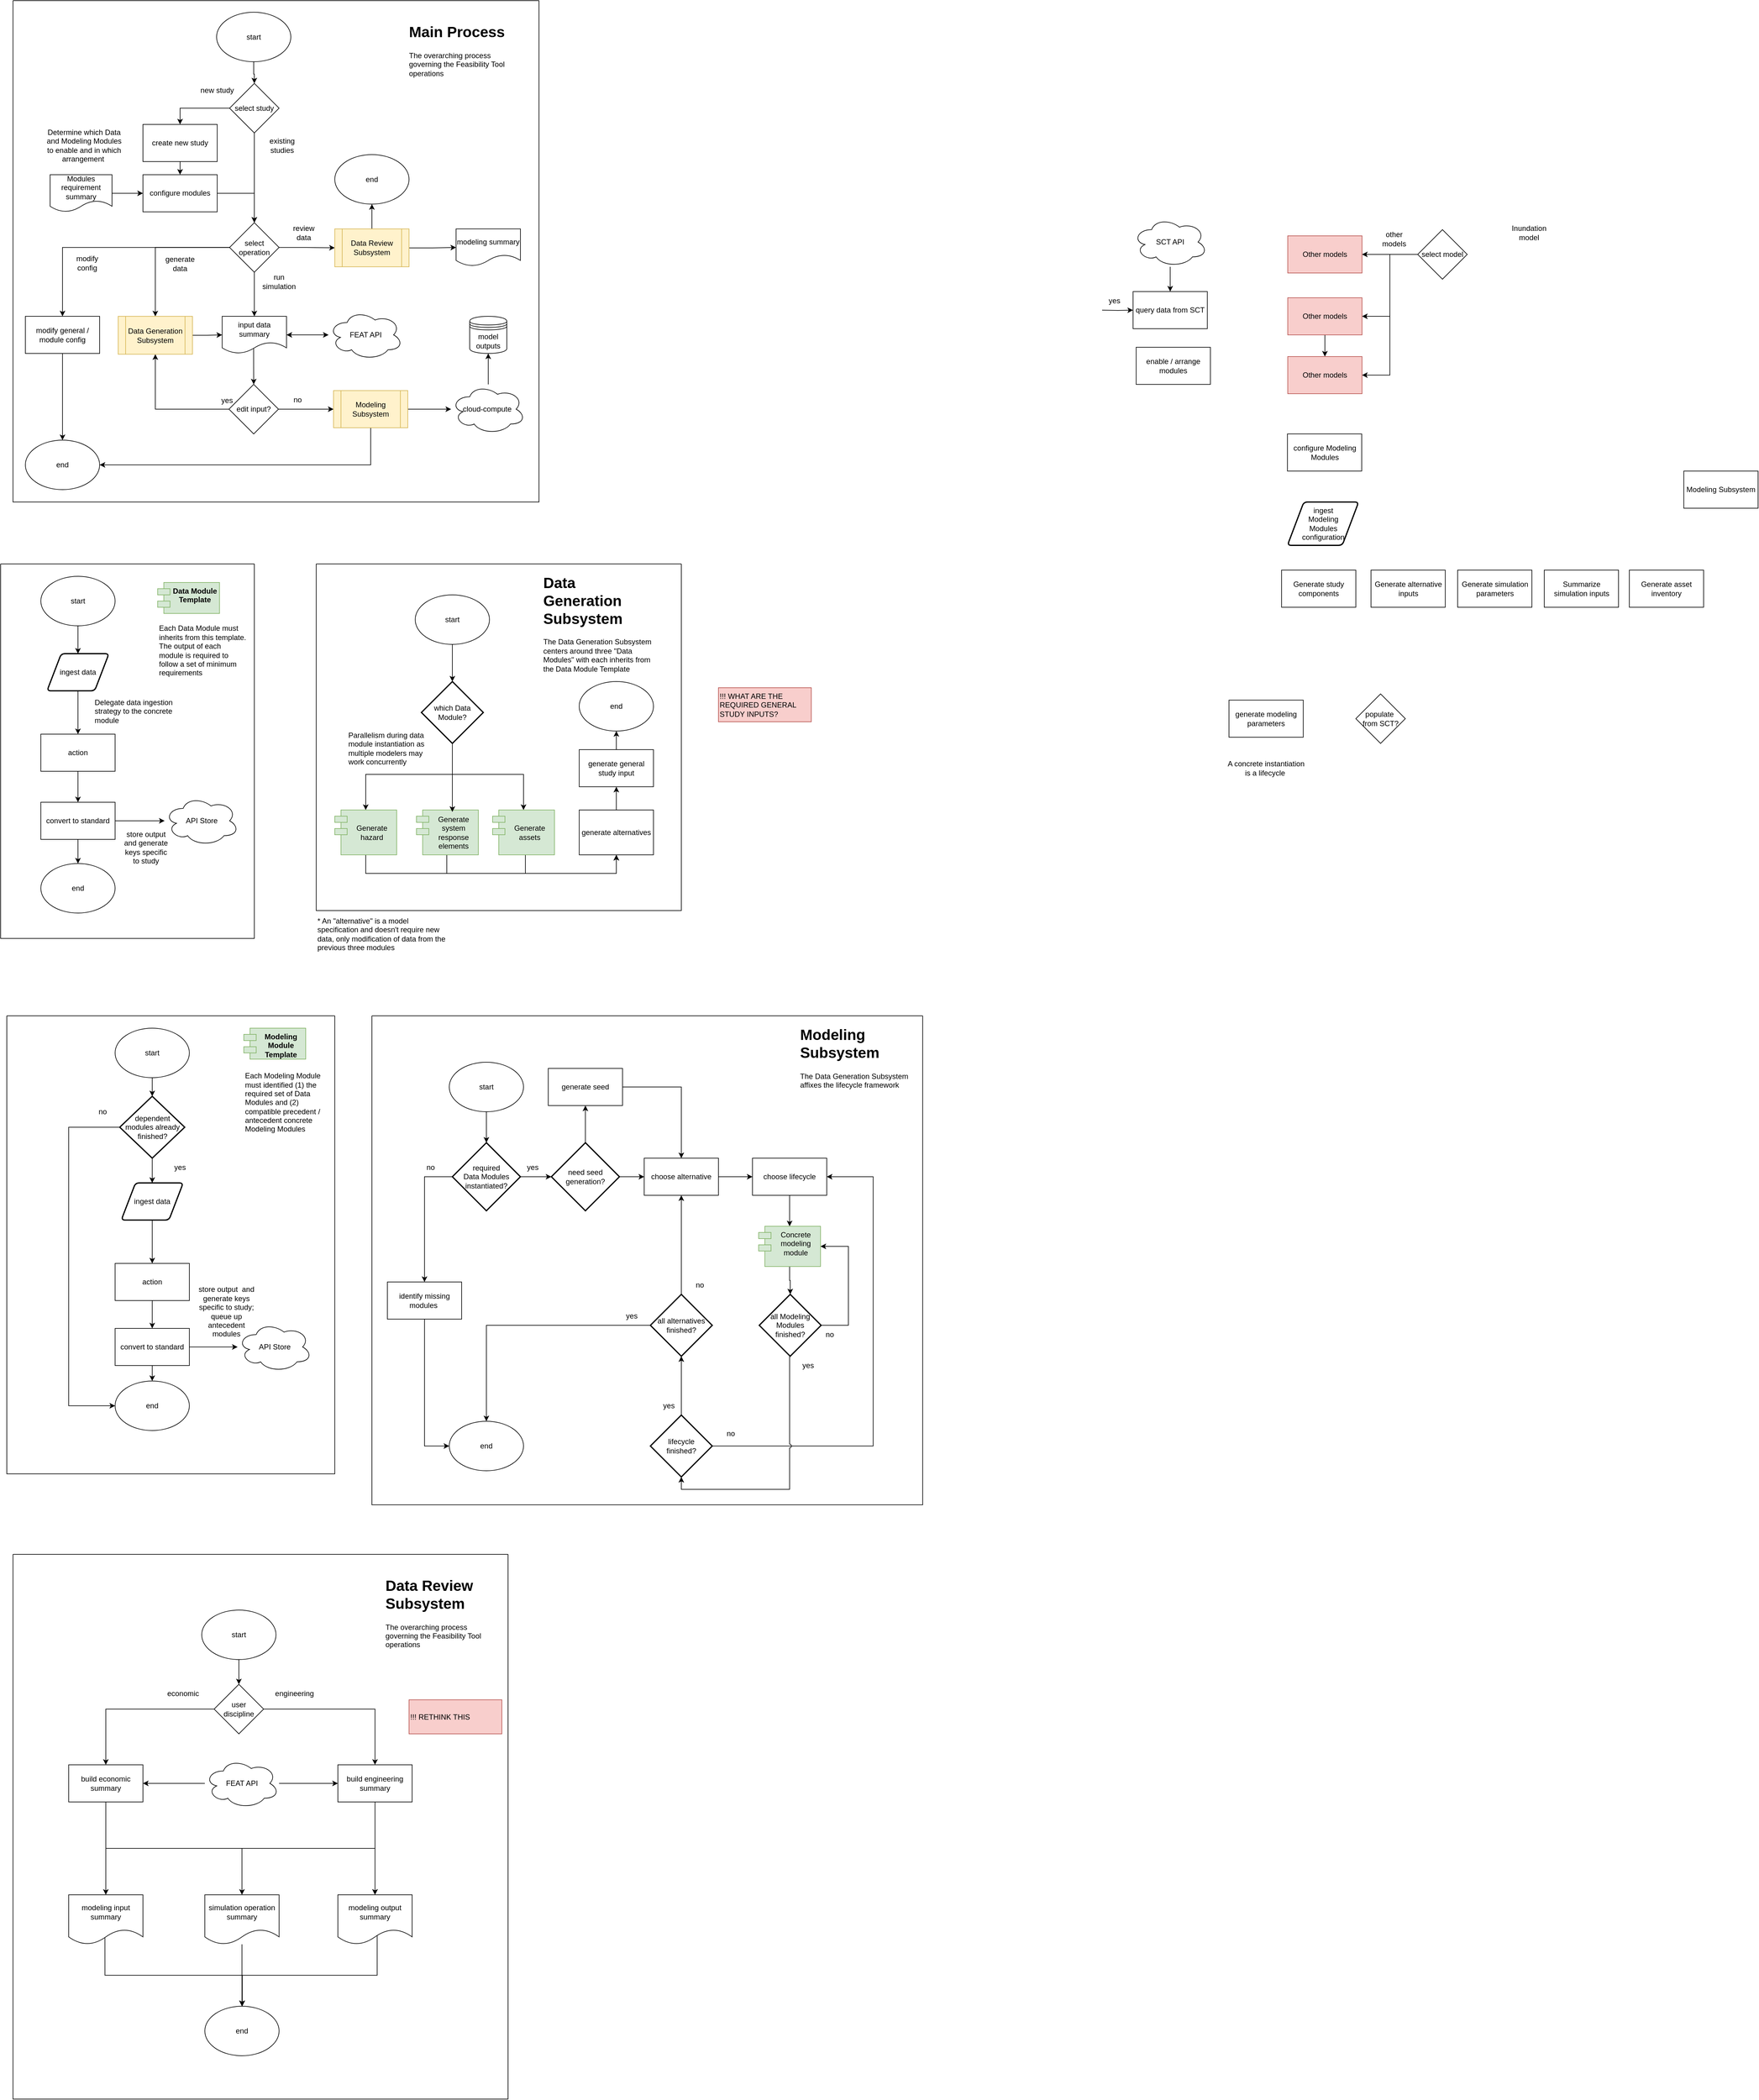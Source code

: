 <mxfile version="26.0.9" pages="4">
  <diagram name="main" id="qRDFToGieXWFHNiyiY_J">
    <mxGraphModel dx="3083" dy="1895" grid="1" gridSize="10" guides="1" tooltips="1" connect="1" arrows="1" fold="1" page="1" pageScale="1" pageWidth="850" pageHeight="1100" math="0" shadow="0">
      <root>
        <mxCell id="0" />
        <mxCell id="1" parent="0" />
        <mxCell id="PQ4RPiRYlV6zUMraTzQ3-141" value="" style="edgeStyle=orthogonalEdgeStyle;rounded=0;orthogonalLoop=1;jettySize=auto;html=1;" parent="1" edge="1">
          <mxGeometry relative="1" as="geometry">
            <mxPoint x="102" y="600" as="targetPoint" />
          </mxGeometry>
        </mxCell>
        <mxCell id="PQ4RPiRYlV6zUMraTzQ3-142" style="edgeStyle=orthogonalEdgeStyle;rounded=0;orthogonalLoop=1;jettySize=auto;html=1;entryX=0.5;entryY=0;entryDx=0;entryDy=0;" parent="1" edge="1">
          <mxGeometry relative="1" as="geometry">
            <mxPoint x="260" y="740" as="targetPoint" />
          </mxGeometry>
        </mxCell>
        <mxCell id="PQ4RPiRYlV6zUMraTzQ3-54" style="edgeStyle=orthogonalEdgeStyle;rounded=0;orthogonalLoop=1;jettySize=auto;html=1;entryX=0;entryY=0.5;entryDx=0;entryDy=0;" parent="1" edge="1">
          <mxGeometry relative="1" as="geometry">
            <mxPoint x="340" y="770" as="targetPoint" />
          </mxGeometry>
        </mxCell>
        <mxCell id="PQ4RPiRYlV6zUMraTzQ3-60" style="edgeStyle=orthogonalEdgeStyle;rounded=0;orthogonalLoop=1;jettySize=auto;html=1;entryX=0;entryY=0.5;entryDx=0;entryDy=0;" parent="1" edge="1">
          <mxGeometry relative="1" as="geometry">
            <mxPoint x="500" y="770" as="targetPoint" />
          </mxGeometry>
        </mxCell>
        <mxCell id="PQ4RPiRYlV6zUMraTzQ3-73" style="edgeStyle=orthogonalEdgeStyle;rounded=0;orthogonalLoop=1;jettySize=auto;html=1;entryX=0;entryY=0.5;entryDx=0;entryDy=0;" parent="1" edge="1">
          <mxGeometry relative="1" as="geometry">
            <mxPoint x="640" y="770" as="targetPoint" />
          </mxGeometry>
        </mxCell>
        <mxCell id="PQ4RPiRYlV6zUMraTzQ3-62" value="Other models" style="rounded=0;whiteSpace=wrap;html=1;fillColor=#f8cecc;strokeColor=#b85450;" parent="1" vertex="1">
          <mxGeometry x="410" y="-340" width="120" height="60" as="geometry" />
        </mxCell>
        <mxCell id="PQ4RPiRYlV6zUMraTzQ3-81" value="Generate asset inventory" style="rounded=0;whiteSpace=wrap;html=1;" parent="1" vertex="1">
          <mxGeometry x="962" y="200" width="120" height="60" as="geometry" />
        </mxCell>
        <mxCell id="PQ4RPiRYlV6zUMraTzQ3-83" value="Modeling Subsystem" style="rounded=0;whiteSpace=wrap;html=1;" parent="1" vertex="1">
          <mxGeometry x="1050" y="40" width="120" height="60" as="geometry" />
        </mxCell>
        <mxCell id="PQ4RPiRYlV6zUMraTzQ3-107" style="edgeStyle=orthogonalEdgeStyle;rounded=0;orthogonalLoop=1;jettySize=auto;html=1;entryX=0.5;entryY=1;entryDx=0;entryDy=0;" parent="1" edge="1">
          <mxGeometry relative="1" as="geometry">
            <mxPoint x="100" y="730" as="sourcePoint" />
          </mxGeometry>
        </mxCell>
        <mxCell id="PQ4RPiRYlV6zUMraTzQ3-108" style="edgeStyle=orthogonalEdgeStyle;rounded=0;orthogonalLoop=1;jettySize=auto;html=1;" parent="1" edge="1">
          <mxGeometry relative="1" as="geometry">
            <mxPoint x="200" y="770" as="targetPoint" />
          </mxGeometry>
        </mxCell>
        <mxCell id="PQ4RPiRYlV6zUMraTzQ3-112" value="Generate study components" style="rounded=0;whiteSpace=wrap;html=1;" parent="1" vertex="1">
          <mxGeometry x="400" y="200" width="120" height="60" as="geometry" />
        </mxCell>
        <mxCell id="PQ4RPiRYlV6zUMraTzQ3-114" value="Generate alternative inputs" style="rounded=0;whiteSpace=wrap;html=1;" parent="1" vertex="1">
          <mxGeometry x="544.5" y="200" width="120" height="60" as="geometry" />
        </mxCell>
        <mxCell id="PQ4RPiRYlV6zUMraTzQ3-115" value="Generate simulation parameters" style="rounded=0;whiteSpace=wrap;html=1;" parent="1" vertex="1">
          <mxGeometry x="684.5" y="200" width="120" height="60" as="geometry" />
        </mxCell>
        <mxCell id="PQ4RPiRYlV6zUMraTzQ3-116" value="Summarize simulation inputs" style="rounded=0;whiteSpace=wrap;html=1;" parent="1" vertex="1">
          <mxGeometry x="824.5" y="200" width="120" height="60" as="geometry" />
        </mxCell>
        <mxCell id="PQ4RPiRYlV6zUMraTzQ3-120" value="" style="edgeStyle=orthogonalEdgeStyle;rounded=0;orthogonalLoop=1;jettySize=auto;html=1;" parent="1" source="PQ4RPiRYlV6zUMraTzQ3-117" target="PQ4RPiRYlV6zUMraTzQ3-62" edge="1">
          <mxGeometry relative="1" as="geometry" />
        </mxCell>
        <mxCell id="98Wi79xMPndo4PKG9-Y--6" style="edgeStyle=orthogonalEdgeStyle;rounded=0;orthogonalLoop=1;jettySize=auto;html=1;entryX=1;entryY=0.5;entryDx=0;entryDy=0;" parent="1" source="PQ4RPiRYlV6zUMraTzQ3-117" target="98Wi79xMPndo4PKG9-Y--5" edge="1">
          <mxGeometry relative="1" as="geometry" />
        </mxCell>
        <mxCell id="98Wi79xMPndo4PKG9-Y--8" style="edgeStyle=orthogonalEdgeStyle;rounded=0;orthogonalLoop=1;jettySize=auto;html=1;entryX=1;entryY=0.5;entryDx=0;entryDy=0;" parent="1" source="PQ4RPiRYlV6zUMraTzQ3-117" target="98Wi79xMPndo4PKG9-Y--7" edge="1">
          <mxGeometry relative="1" as="geometry" />
        </mxCell>
        <mxCell id="PQ4RPiRYlV6zUMraTzQ3-117" value="select model" style="rhombus;whiteSpace=wrap;html=1;" parent="1" vertex="1">
          <mxGeometry x="620" y="-350" width="80" height="80" as="geometry" />
        </mxCell>
        <mxCell id="PQ4RPiRYlV6zUMraTzQ3-122" value="Inundation model" style="text;html=1;align=center;verticalAlign=middle;whiteSpace=wrap;rounded=0;" parent="1" vertex="1">
          <mxGeometry x="770" y="-360" width="60" height="30" as="geometry" />
        </mxCell>
        <mxCell id="PQ4RPiRYlV6zUMraTzQ3-123" value="other models" style="text;html=1;align=center;verticalAlign=middle;whiteSpace=wrap;rounded=0;" parent="1" vertex="1">
          <mxGeometry x="552" y="-350" width="60" height="30" as="geometry" />
        </mxCell>
        <mxCell id="wG7Q8QUlYoH2plEu2OoV-85" style="edgeStyle=orthogonalEdgeStyle;rounded=0;orthogonalLoop=1;jettySize=auto;html=1;" parent="1" source="98Wi79xMPndo4PKG9-Y--5" target="98Wi79xMPndo4PKG9-Y--7" edge="1">
          <mxGeometry relative="1" as="geometry" />
        </mxCell>
        <mxCell id="98Wi79xMPndo4PKG9-Y--5" value="Other models" style="rounded=0;whiteSpace=wrap;html=1;fillColor=#f8cecc;strokeColor=#b85450;" parent="1" vertex="1">
          <mxGeometry x="410" y="-240" width="120" height="60" as="geometry" />
        </mxCell>
        <mxCell id="98Wi79xMPndo4PKG9-Y--7" value="Other models" style="rounded=0;whiteSpace=wrap;html=1;fillColor=#f8cecc;strokeColor=#b85450;" parent="1" vertex="1">
          <mxGeometry x="410" y="-145" width="120" height="60" as="geometry" />
        </mxCell>
        <mxCell id="wG7Q8QUlYoH2plEu2OoV-1" value="" style="swimlane;startSize=0;" parent="1" vertex="1">
          <mxGeometry x="-1670" y="190" width="410" height="605" as="geometry" />
        </mxCell>
        <mxCell id="-fWQIyGvg7Xg8wQxf-oc-30" value="" style="edgeStyle=orthogonalEdgeStyle;rounded=0;orthogonalLoop=1;jettySize=auto;html=1;" parent="wG7Q8QUlYoH2plEu2OoV-1" source="-fWQIyGvg7Xg8wQxf-oc-27" target="-fWQIyGvg7Xg8wQxf-oc-28" edge="1">
          <mxGeometry relative="1" as="geometry" />
        </mxCell>
        <mxCell id="-fWQIyGvg7Xg8wQxf-oc-27" value="action" style="rounded=0;whiteSpace=wrap;html=1;" parent="wG7Q8QUlYoH2plEu2OoV-1" vertex="1">
          <mxGeometry x="65" y="275" width="120" height="60" as="geometry" />
        </mxCell>
        <mxCell id="wG7Q8QUlYoH2plEu2OoV-5" value="" style="edgeStyle=orthogonalEdgeStyle;rounded=0;orthogonalLoop=1;jettySize=auto;html=1;" parent="wG7Q8QUlYoH2plEu2OoV-1" source="-fWQIyGvg7Xg8wQxf-oc-28" target="wG7Q8QUlYoH2plEu2OoV-4" edge="1">
          <mxGeometry relative="1" as="geometry" />
        </mxCell>
        <mxCell id="wG7Q8QUlYoH2plEu2OoV-17" value="" style="edgeStyle=orthogonalEdgeStyle;rounded=0;orthogonalLoop=1;jettySize=auto;html=1;startArrow=none;startFill=0;" parent="wG7Q8QUlYoH2plEu2OoV-1" source="-fWQIyGvg7Xg8wQxf-oc-28" target="wG7Q8QUlYoH2plEu2OoV-16" edge="1">
          <mxGeometry relative="1" as="geometry" />
        </mxCell>
        <mxCell id="-fWQIyGvg7Xg8wQxf-oc-28" value="convert to standard" style="rounded=0;whiteSpace=wrap;html=1;" parent="wG7Q8QUlYoH2plEu2OoV-1" vertex="1">
          <mxGeometry x="65" y="385" width="120" height="60" as="geometry" />
        </mxCell>
        <mxCell id="wG7Q8QUlYoH2plEu2OoV-14" value="" style="edgeStyle=orthogonalEdgeStyle;rounded=0;orthogonalLoop=1;jettySize=auto;html=1;" parent="wG7Q8QUlYoH2plEu2OoV-1" source="wG7Q8QUlYoH2plEu2OoV-2" target="wG7Q8QUlYoH2plEu2OoV-13" edge="1">
          <mxGeometry relative="1" as="geometry" />
        </mxCell>
        <mxCell id="wG7Q8QUlYoH2plEu2OoV-2" value="start" style="ellipse;whiteSpace=wrap;html=1;" parent="wG7Q8QUlYoH2plEu2OoV-1" vertex="1">
          <mxGeometry x="65" y="20" width="120" height="80" as="geometry" />
        </mxCell>
        <mxCell id="wG7Q8QUlYoH2plEu2OoV-4" value="end" style="ellipse;whiteSpace=wrap;html=1;" parent="wG7Q8QUlYoH2plEu2OoV-1" vertex="1">
          <mxGeometry x="65" y="484" width="120" height="80" as="geometry" />
        </mxCell>
        <mxCell id="wG7Q8QUlYoH2plEu2OoV-15" style="edgeStyle=orthogonalEdgeStyle;rounded=0;orthogonalLoop=1;jettySize=auto;html=1;entryX=0.5;entryY=0;entryDx=0;entryDy=0;" parent="wG7Q8QUlYoH2plEu2OoV-1" source="wG7Q8QUlYoH2plEu2OoV-13" target="-fWQIyGvg7Xg8wQxf-oc-27" edge="1">
          <mxGeometry relative="1" as="geometry" />
        </mxCell>
        <mxCell id="wG7Q8QUlYoH2plEu2OoV-13" value="ingest data" style="shape=parallelogram;html=1;strokeWidth=2;perimeter=parallelogramPerimeter;whiteSpace=wrap;rounded=1;arcSize=12;size=0.23;" parent="wG7Q8QUlYoH2plEu2OoV-1" vertex="1">
          <mxGeometry x="75" y="145" width="100" height="60" as="geometry" />
        </mxCell>
        <mxCell id="wG7Q8QUlYoH2plEu2OoV-16" value="API Store" style="ellipse;shape=cloud;whiteSpace=wrap;html=1;" parent="wG7Q8QUlYoH2plEu2OoV-1" vertex="1">
          <mxGeometry x="265" y="375" width="120" height="80" as="geometry" />
        </mxCell>
        <mxCell id="wG7Q8QUlYoH2plEu2OoV-22" value="Data Module Template" style="shape=module;align=left;spacingLeft=20;align=center;verticalAlign=top;whiteSpace=wrap;html=1;fontStyle=1;fillColor=#d5e8d4;strokeColor=#82b366;" parent="wG7Q8QUlYoH2plEu2OoV-1" vertex="1">
          <mxGeometry x="253.75" y="30" width="100" height="50" as="geometry" />
        </mxCell>
        <mxCell id="wG7Q8QUlYoH2plEu2OoV-31" value="Each Data Module must inherits from this template. The output of each module is required to follow a set of minimum requirements" style="text;html=1;align=left;verticalAlign=middle;whiteSpace=wrap;rounded=0;" parent="wG7Q8QUlYoH2plEu2OoV-1" vertex="1">
          <mxGeometry x="253.75" y="90" width="142.5" height="100" as="geometry" />
        </mxCell>
        <mxCell id="wG7Q8QUlYoH2plEu2OoV-38" value="store output and generate keys specific to study" style="text;html=1;align=center;verticalAlign=middle;whiteSpace=wrap;rounded=0;" parent="wG7Q8QUlYoH2plEu2OoV-1" vertex="1">
          <mxGeometry x="195" y="420" width="80" height="75" as="geometry" />
        </mxCell>
        <mxCell id="igHUlAx1EoBNNh3pSHyk-80" value="Delegate data ingestion strategy to the concrete module" style="text;html=1;align=left;verticalAlign=middle;whiteSpace=wrap;rounded=0;" vertex="1" parent="wG7Q8QUlYoH2plEu2OoV-1">
          <mxGeometry x="150" y="200" width="170" height="75" as="geometry" />
        </mxCell>
        <mxCell id="wG7Q8QUlYoH2plEu2OoV-23" value="" style="swimlane;startSize=0;" parent="1" vertex="1">
          <mxGeometry x="-1160" y="190" width="590" height="560" as="geometry" />
        </mxCell>
        <mxCell id="jp3aCGEwkOMF9N7P8e_z-12" style="edgeStyle=orthogonalEdgeStyle;rounded=0;orthogonalLoop=1;jettySize=auto;html=1;entryX=0.5;entryY=1;entryDx=0;entryDy=0;" parent="wG7Q8QUlYoH2plEu2OoV-23" source="wG7Q8QUlYoH2plEu2OoV-18" target="wG7Q8QUlYoH2plEu2OoV-87" edge="1">
          <mxGeometry relative="1" as="geometry">
            <Array as="points">
              <mxPoint x="80" y="500" />
              <mxPoint x="485" y="500" />
            </Array>
          </mxGeometry>
        </mxCell>
        <mxCell id="wG7Q8QUlYoH2plEu2OoV-18" value="Generate hazard" style="shape=module;align=left;spacingLeft=20;align=center;verticalAlign=middle;whiteSpace=wrap;html=1;fillColor=#d5e8d4;strokeColor=#82b366;" parent="wG7Q8QUlYoH2plEu2OoV-23" vertex="1">
          <mxGeometry x="30" y="397.5" width="100" height="72.5" as="geometry" />
        </mxCell>
        <mxCell id="jp3aCGEwkOMF9N7P8e_z-13" style="edgeStyle=orthogonalEdgeStyle;rounded=0;orthogonalLoop=1;jettySize=auto;html=1;entryX=0.5;entryY=1;entryDx=0;entryDy=0;" parent="wG7Q8QUlYoH2plEu2OoV-23" source="wG7Q8QUlYoH2plEu2OoV-19" target="wG7Q8QUlYoH2plEu2OoV-87" edge="1">
          <mxGeometry relative="1" as="geometry">
            <Array as="points">
              <mxPoint x="211" y="500" />
              <mxPoint x="485" y="500" />
            </Array>
          </mxGeometry>
        </mxCell>
        <mxCell id="wG7Q8QUlYoH2plEu2OoV-19" value="Generate system response elements" style="shape=module;align=left;spacingLeft=20;align=center;verticalAlign=middle;whiteSpace=wrap;html=1;fillColor=#d5e8d4;strokeColor=#82b366;" parent="wG7Q8QUlYoH2plEu2OoV-23" vertex="1">
          <mxGeometry x="162" y="397.5" width="100" height="72.5" as="geometry" />
        </mxCell>
        <mxCell id="jp3aCGEwkOMF9N7P8e_z-15" style="edgeStyle=orthogonalEdgeStyle;rounded=0;orthogonalLoop=1;jettySize=auto;html=1;entryX=0.5;entryY=1;entryDx=0;entryDy=0;" parent="wG7Q8QUlYoH2plEu2OoV-23" source="wG7Q8QUlYoH2plEu2OoV-20" target="wG7Q8QUlYoH2plEu2OoV-87" edge="1">
          <mxGeometry relative="1" as="geometry">
            <Array as="points">
              <mxPoint x="338" y="500" />
              <mxPoint x="485" y="500" />
            </Array>
          </mxGeometry>
        </mxCell>
        <mxCell id="wG7Q8QUlYoH2plEu2OoV-20" value="Generate assets" style="shape=module;align=left;spacingLeft=20;align=center;verticalAlign=middle;whiteSpace=wrap;html=1;fillColor=#d5e8d4;strokeColor=#82b366;" parent="wG7Q8QUlYoH2plEu2OoV-23" vertex="1">
          <mxGeometry x="285" y="397.5" width="100" height="72.5" as="geometry" />
        </mxCell>
        <mxCell id="igHUlAx1EoBNNh3pSHyk-79" value="" style="edgeStyle=orthogonalEdgeStyle;rounded=0;orthogonalLoop=1;jettySize=auto;html=1;" edge="1" parent="wG7Q8QUlYoH2plEu2OoV-23" source="PQ4RPiRYlV6zUMraTzQ3-149" target="jp3aCGEwkOMF9N7P8e_z-2">
          <mxGeometry relative="1" as="geometry" />
        </mxCell>
        <mxCell id="PQ4RPiRYlV6zUMraTzQ3-149" value="start" style="ellipse;whiteSpace=wrap;html=1;" parent="wG7Q8QUlYoH2plEu2OoV-23" vertex="1">
          <mxGeometry x="160" y="50" width="120" height="80" as="geometry" />
        </mxCell>
        <mxCell id="PQ4RPiRYlV6zUMraTzQ3-150" value="end" style="ellipse;whiteSpace=wrap;html=1;" parent="wG7Q8QUlYoH2plEu2OoV-23" vertex="1">
          <mxGeometry x="425" y="190" width="120" height="80" as="geometry" />
        </mxCell>
        <mxCell id="wG7Q8QUlYoH2plEu2OoV-29" value="&lt;h1 style=&quot;margin-top: 0px;&quot;&gt;Data Generation Subsystem&lt;/h1&gt;&lt;p&gt;The Data Generation Subsystem centers around three &quot;Data Modules&quot; with each inherits from the Data Module Template&amp;nbsp;&lt;/p&gt;" style="text;html=1;whiteSpace=wrap;overflow=hidden;rounded=0;" parent="wG7Q8QUlYoH2plEu2OoV-23" vertex="1">
          <mxGeometry x="365" y="10" width="180" height="180" as="geometry" />
        </mxCell>
        <mxCell id="wG7Q8QUlYoH2plEu2OoV-68" value="" style="edgeStyle=orthogonalEdgeStyle;rounded=0;orthogonalLoop=1;jettySize=auto;html=1;" parent="wG7Q8QUlYoH2plEu2OoV-23" source="wG7Q8QUlYoH2plEu2OoV-64" target="PQ4RPiRYlV6zUMraTzQ3-150" edge="1">
          <mxGeometry relative="1" as="geometry" />
        </mxCell>
        <mxCell id="wG7Q8QUlYoH2plEu2OoV-64" value="generate general study input" style="rounded=0;whiteSpace=wrap;html=1;" parent="wG7Q8QUlYoH2plEu2OoV-23" vertex="1">
          <mxGeometry x="425" y="300" width="120" height="60" as="geometry" />
        </mxCell>
        <mxCell id="wG7Q8QUlYoH2plEu2OoV-89" value="" style="edgeStyle=orthogonalEdgeStyle;rounded=0;orthogonalLoop=1;jettySize=auto;html=1;" parent="wG7Q8QUlYoH2plEu2OoV-23" source="wG7Q8QUlYoH2plEu2OoV-87" target="wG7Q8QUlYoH2plEu2OoV-64" edge="1">
          <mxGeometry relative="1" as="geometry" />
        </mxCell>
        <mxCell id="wG7Q8QUlYoH2plEu2OoV-87" value="generate alternatives" style="rounded=0;whiteSpace=wrap;html=1;verticalAlign=middle;" parent="wG7Q8QUlYoH2plEu2OoV-23" vertex="1">
          <mxGeometry x="425" y="397.5" width="120" height="72.5" as="geometry" />
        </mxCell>
        <mxCell id="jp3aCGEwkOMF9N7P8e_z-5" style="edgeStyle=orthogonalEdgeStyle;rounded=0;orthogonalLoop=1;jettySize=auto;html=1;" parent="wG7Q8QUlYoH2plEu2OoV-23" source="jp3aCGEwkOMF9N7P8e_z-2" target="wG7Q8QUlYoH2plEu2OoV-18" edge="1">
          <mxGeometry relative="1" as="geometry">
            <Array as="points">
              <mxPoint x="220" y="340" />
              <mxPoint x="80" y="340" />
            </Array>
          </mxGeometry>
        </mxCell>
        <mxCell id="jp3aCGEwkOMF9N7P8e_z-17" style="edgeStyle=orthogonalEdgeStyle;rounded=0;orthogonalLoop=1;jettySize=auto;html=1;" parent="wG7Q8QUlYoH2plEu2OoV-23" source="jp3aCGEwkOMF9N7P8e_z-2" target="wG7Q8QUlYoH2plEu2OoV-20" edge="1">
          <mxGeometry relative="1" as="geometry">
            <Array as="points">
              <mxPoint x="220" y="340" />
              <mxPoint x="335" y="340" />
            </Array>
          </mxGeometry>
        </mxCell>
        <mxCell id="jp3aCGEwkOMF9N7P8e_z-2" value="which Data Module?" style="strokeWidth=2;html=1;shape=mxgraph.flowchart.decision;whiteSpace=wrap;" parent="wG7Q8QUlYoH2plEu2OoV-23" vertex="1">
          <mxGeometry x="170" y="190" width="100" height="100" as="geometry" />
        </mxCell>
        <mxCell id="jp3aCGEwkOMF9N7P8e_z-7" style="edgeStyle=orthogonalEdgeStyle;rounded=0;orthogonalLoop=1;jettySize=auto;html=1;entryX=0.58;entryY=0.043;entryDx=0;entryDy=0;entryPerimeter=0;" parent="wG7Q8QUlYoH2plEu2OoV-23" source="jp3aCGEwkOMF9N7P8e_z-2" target="wG7Q8QUlYoH2plEu2OoV-19" edge="1">
          <mxGeometry relative="1" as="geometry" />
        </mxCell>
        <mxCell id="igHUlAx1EoBNNh3pSHyk-22" value="Parallelism during data module instantiation as multiple modelers may work concurrently&amp;nbsp;&amp;nbsp;" style="text;html=1;align=left;verticalAlign=middle;whiteSpace=wrap;rounded=0;" vertex="1" parent="wG7Q8QUlYoH2plEu2OoV-23">
          <mxGeometry x="50" y="270" width="150" height="55" as="geometry" />
        </mxCell>
        <mxCell id="wG7Q8QUlYoH2plEu2OoV-39" value="" style="swimlane;startSize=0;" parent="1" vertex="1">
          <mxGeometry x="-1070" y="920" width="890" height="790" as="geometry" />
        </mxCell>
        <mxCell id="igHUlAx1EoBNNh3pSHyk-92" value="" style="edgeStyle=orthogonalEdgeStyle;rounded=0;orthogonalLoop=1;jettySize=auto;html=1;" edge="1" parent="wG7Q8QUlYoH2plEu2OoV-39" source="wG7Q8QUlYoH2plEu2OoV-49" target="igHUlAx1EoBNNh3pSHyk-91">
          <mxGeometry relative="1" as="geometry" />
        </mxCell>
        <mxCell id="wG7Q8QUlYoH2plEu2OoV-49" value="start" style="ellipse;whiteSpace=wrap;html=1;" parent="wG7Q8QUlYoH2plEu2OoV-39" vertex="1">
          <mxGeometry x="125" y="75" width="120" height="80" as="geometry" />
        </mxCell>
        <mxCell id="wG7Q8QUlYoH2plEu2OoV-61" value="end" style="ellipse;whiteSpace=wrap;html=1;" parent="wG7Q8QUlYoH2plEu2OoV-39" vertex="1">
          <mxGeometry x="125" y="655" width="120" height="80" as="geometry" />
        </mxCell>
        <mxCell id="wG7Q8QUlYoH2plEu2OoV-62" value="&lt;h1 style=&quot;margin-top: 0px;&quot;&gt;Modeling Subsystem&lt;/h1&gt;&lt;p&gt;The Data Generation Subsystem affixes the lifecycle framework&lt;/p&gt;" style="text;html=1;whiteSpace=wrap;overflow=hidden;rounded=0;" parent="wG7Q8QUlYoH2plEu2OoV-39" vertex="1">
          <mxGeometry x="690" y="10" width="180" height="180" as="geometry" />
        </mxCell>
        <mxCell id="igHUlAx1EoBNNh3pSHyk-167" value="" style="edgeStyle=orthogonalEdgeStyle;rounded=0;orthogonalLoop=1;jettySize=auto;html=1;" edge="1" parent="wG7Q8QUlYoH2plEu2OoV-39" source="igHUlAx1EoBNNh3pSHyk-91" target="igHUlAx1EoBNNh3pSHyk-129">
          <mxGeometry relative="1" as="geometry" />
        </mxCell>
        <mxCell id="FHaKuYOC_YRoibZkxZGr-1" style="edgeStyle=orthogonalEdgeStyle;rounded=0;orthogonalLoop=1;jettySize=auto;html=1;exitX=0;exitY=0.5;exitDx=0;exitDy=0;exitPerimeter=0;" edge="1" parent="wG7Q8QUlYoH2plEu2OoV-39" source="igHUlAx1EoBNNh3pSHyk-91" target="igHUlAx1EoBNNh3pSHyk-93">
          <mxGeometry relative="1" as="geometry" />
        </mxCell>
        <mxCell id="igHUlAx1EoBNNh3pSHyk-91" value="required &lt;br&gt;Data Modules instantiated?" style="strokeWidth=2;html=1;shape=mxgraph.flowchart.decision;whiteSpace=wrap;" vertex="1" parent="wG7Q8QUlYoH2plEu2OoV-39">
          <mxGeometry x="130" y="205" width="110" height="110" as="geometry" />
        </mxCell>
        <mxCell id="igHUlAx1EoBNNh3pSHyk-174" style="edgeStyle=orthogonalEdgeStyle;rounded=0;orthogonalLoop=1;jettySize=auto;html=1;entryX=0;entryY=0.5;entryDx=0;entryDy=0;" edge="1" parent="wG7Q8QUlYoH2plEu2OoV-39" source="igHUlAx1EoBNNh3pSHyk-93" target="wG7Q8QUlYoH2plEu2OoV-61">
          <mxGeometry relative="1" as="geometry" />
        </mxCell>
        <mxCell id="igHUlAx1EoBNNh3pSHyk-93" value="identify missing modules&amp;nbsp;" style="rounded=0;whiteSpace=wrap;html=1;" vertex="1" parent="wG7Q8QUlYoH2plEu2OoV-39">
          <mxGeometry x="25" y="430" width="120" height="60" as="geometry" />
        </mxCell>
        <mxCell id="igHUlAx1EoBNNh3pSHyk-100" value="" style="edgeStyle=orthogonalEdgeStyle;rounded=0;orthogonalLoop=1;jettySize=auto;html=1;" edge="1" parent="wG7Q8QUlYoH2plEu2OoV-39" source="igHUlAx1EoBNNh3pSHyk-97" target="igHUlAx1EoBNNh3pSHyk-99">
          <mxGeometry relative="1" as="geometry" />
        </mxCell>
        <mxCell id="igHUlAx1EoBNNh3pSHyk-97" value="Concrete modeling module" style="shape=module;align=left;spacingLeft=20;align=center;verticalAlign=top;whiteSpace=wrap;html=1;fontStyle=0;fillColor=#d5e8d4;strokeColor=#82b366;" vertex="1" parent="wG7Q8QUlYoH2plEu2OoV-39">
          <mxGeometry x="624.95" y="340" width="100" height="65" as="geometry" />
        </mxCell>
        <mxCell id="igHUlAx1EoBNNh3pSHyk-184" style="edgeStyle=orthogonalEdgeStyle;rounded=0;orthogonalLoop=1;jettySize=auto;html=1;entryX=1;entryY=0.5;entryDx=0;entryDy=0;" edge="1" parent="wG7Q8QUlYoH2plEu2OoV-39" source="igHUlAx1EoBNNh3pSHyk-99" target="igHUlAx1EoBNNh3pSHyk-97">
          <mxGeometry relative="1" as="geometry">
            <Array as="points">
              <mxPoint x="770" y="500" />
              <mxPoint x="770" y="372" />
            </Array>
          </mxGeometry>
        </mxCell>
        <mxCell id="igHUlAx1EoBNNh3pSHyk-99" value="all Modeling Modules &lt;br&gt;finished?" style="strokeWidth=2;html=1;shape=mxgraph.flowchart.decision;whiteSpace=wrap;" vertex="1" parent="wG7Q8QUlYoH2plEu2OoV-39">
          <mxGeometry x="625.95" y="450" width="100" height="100" as="geometry" />
        </mxCell>
        <mxCell id="igHUlAx1EoBNNh3pSHyk-104" value="yes" style="text;html=1;align=center;verticalAlign=middle;whiteSpace=wrap;rounded=0;" vertex="1" parent="wG7Q8QUlYoH2plEu2OoV-39">
          <mxGeometry x="390" y="470" width="60" height="30" as="geometry" />
        </mxCell>
        <mxCell id="igHUlAx1EoBNNh3pSHyk-169" value="" style="edgeStyle=orthogonalEdgeStyle;rounded=0;orthogonalLoop=1;jettySize=auto;html=1;" edge="1" parent="wG7Q8QUlYoH2plEu2OoV-39" source="igHUlAx1EoBNNh3pSHyk-129" target="igHUlAx1EoBNNh3pSHyk-156">
          <mxGeometry relative="1" as="geometry" />
        </mxCell>
        <mxCell id="igHUlAx1EoBNNh3pSHyk-172" value="" style="edgeStyle=orthogonalEdgeStyle;rounded=0;orthogonalLoop=1;jettySize=auto;html=1;" edge="1" parent="wG7Q8QUlYoH2plEu2OoV-39" source="igHUlAx1EoBNNh3pSHyk-129" target="igHUlAx1EoBNNh3pSHyk-133">
          <mxGeometry relative="1" as="geometry" />
        </mxCell>
        <mxCell id="igHUlAx1EoBNNh3pSHyk-129" value="need seed generation?" style="strokeWidth=2;html=1;shape=mxgraph.flowchart.decision;whiteSpace=wrap;" vertex="1" parent="wG7Q8QUlYoH2plEu2OoV-39">
          <mxGeometry x="290" y="205" width="110" height="110" as="geometry" />
        </mxCell>
        <mxCell id="igHUlAx1EoBNNh3pSHyk-173" style="edgeStyle=orthogonalEdgeStyle;rounded=0;orthogonalLoop=1;jettySize=auto;html=1;" edge="1" parent="wG7Q8QUlYoH2plEu2OoV-39" source="igHUlAx1EoBNNh3pSHyk-133" target="igHUlAx1EoBNNh3pSHyk-156">
          <mxGeometry relative="1" as="geometry" />
        </mxCell>
        <mxCell id="igHUlAx1EoBNNh3pSHyk-133" value="generate seed" style="rounded=0;whiteSpace=wrap;html=1;" vertex="1" parent="wG7Q8QUlYoH2plEu2OoV-39">
          <mxGeometry x="285" y="85" width="120" height="60" as="geometry" />
        </mxCell>
        <mxCell id="igHUlAx1EoBNNh3pSHyk-170" value="" style="edgeStyle=orthogonalEdgeStyle;rounded=0;orthogonalLoop=1;jettySize=auto;html=1;" edge="1" parent="wG7Q8QUlYoH2plEu2OoV-39" source="igHUlAx1EoBNNh3pSHyk-156" target="igHUlAx1EoBNNh3pSHyk-164">
          <mxGeometry relative="1" as="geometry" />
        </mxCell>
        <mxCell id="igHUlAx1EoBNNh3pSHyk-156" value="choose alternative" style="rounded=0;whiteSpace=wrap;html=1;" vertex="1" parent="wG7Q8QUlYoH2plEu2OoV-39">
          <mxGeometry x="440" y="230" width="120" height="60" as="geometry" />
        </mxCell>
        <mxCell id="igHUlAx1EoBNNh3pSHyk-160" style="edgeStyle=orthogonalEdgeStyle;rounded=0;orthogonalLoop=1;jettySize=auto;html=1;entryX=0.5;entryY=1;entryDx=0;entryDy=0;" edge="1" parent="wG7Q8QUlYoH2plEu2OoV-39" source="igHUlAx1EoBNNh3pSHyk-159" target="igHUlAx1EoBNNh3pSHyk-156">
          <mxGeometry relative="1" as="geometry" />
        </mxCell>
        <mxCell id="igHUlAx1EoBNNh3pSHyk-162" value="" style="edgeStyle=orthogonalEdgeStyle;rounded=0;orthogonalLoop=1;jettySize=auto;html=1;" edge="1" parent="wG7Q8QUlYoH2plEu2OoV-39" source="igHUlAx1EoBNNh3pSHyk-159" target="wG7Q8QUlYoH2plEu2OoV-61">
          <mxGeometry relative="1" as="geometry" />
        </mxCell>
        <mxCell id="igHUlAx1EoBNNh3pSHyk-159" value="all alternatives&lt;br&gt;finished?" style="strokeWidth=2;html=1;shape=mxgraph.flowchart.decision;whiteSpace=wrap;" vertex="1" parent="wG7Q8QUlYoH2plEu2OoV-39">
          <mxGeometry x="450" y="450" width="100" height="100" as="geometry" />
        </mxCell>
        <mxCell id="igHUlAx1EoBNNh3pSHyk-161" value="no" style="text;html=1;align=center;verticalAlign=middle;whiteSpace=wrap;rounded=0;" vertex="1" parent="wG7Q8QUlYoH2plEu2OoV-39">
          <mxGeometry x="710" y="500" width="60" height="30" as="geometry" />
        </mxCell>
        <mxCell id="igHUlAx1EoBNNh3pSHyk-187" value="" style="edgeStyle=orthogonalEdgeStyle;rounded=0;orthogonalLoop=1;jettySize=auto;html=1;" edge="1" parent="wG7Q8QUlYoH2plEu2OoV-39" source="igHUlAx1EoBNNh3pSHyk-164" target="igHUlAx1EoBNNh3pSHyk-97">
          <mxGeometry relative="1" as="geometry" />
        </mxCell>
        <mxCell id="igHUlAx1EoBNNh3pSHyk-164" value="choose lifecycle" style="rounded=0;whiteSpace=wrap;html=1;" vertex="1" parent="wG7Q8QUlYoH2plEu2OoV-39">
          <mxGeometry x="615" y="230" width="120" height="60" as="geometry" />
        </mxCell>
        <mxCell id="igHUlAx1EoBNNh3pSHyk-176" style="edgeStyle=orthogonalEdgeStyle;rounded=0;orthogonalLoop=1;jettySize=auto;html=1;entryX=1;entryY=0.5;entryDx=0;entryDy=0;" edge="1" parent="wG7Q8QUlYoH2plEu2OoV-39" source="igHUlAx1EoBNNh3pSHyk-175" target="igHUlAx1EoBNNh3pSHyk-164">
          <mxGeometry relative="1" as="geometry">
            <Array as="points">
              <mxPoint x="810" y="695" />
              <mxPoint x="810" y="260" />
            </Array>
          </mxGeometry>
        </mxCell>
        <mxCell id="igHUlAx1EoBNNh3pSHyk-182" value="" style="edgeStyle=orthogonalEdgeStyle;rounded=0;orthogonalLoop=1;jettySize=auto;html=1;" edge="1" parent="wG7Q8QUlYoH2plEu2OoV-39" source="igHUlAx1EoBNNh3pSHyk-175" target="igHUlAx1EoBNNh3pSHyk-159">
          <mxGeometry relative="1" as="geometry" />
        </mxCell>
        <mxCell id="igHUlAx1EoBNNh3pSHyk-175" value="lifecycle&lt;br&gt;finished?" style="strokeWidth=2;html=1;shape=mxgraph.flowchart.decision;whiteSpace=wrap;" vertex="1" parent="wG7Q8QUlYoH2plEu2OoV-39">
          <mxGeometry x="450" y="645" width="100" height="100" as="geometry" />
        </mxCell>
        <mxCell id="igHUlAx1EoBNNh3pSHyk-178" value="yes" style="text;html=1;align=center;verticalAlign=middle;whiteSpace=wrap;rounded=0;" vertex="1" parent="wG7Q8QUlYoH2plEu2OoV-39">
          <mxGeometry x="450" y="615" width="60" height="30" as="geometry" />
        </mxCell>
        <mxCell id="igHUlAx1EoBNNh3pSHyk-185" style="edgeStyle=orthogonalEdgeStyle;rounded=0;orthogonalLoop=1;jettySize=auto;html=1;entryX=0.5;entryY=1;entryDx=0;entryDy=0;entryPerimeter=0;jumpStyle=arc;" edge="1" parent="wG7Q8QUlYoH2plEu2OoV-39" source="igHUlAx1EoBNNh3pSHyk-99" target="igHUlAx1EoBNNh3pSHyk-175">
          <mxGeometry relative="1" as="geometry">
            <Array as="points">
              <mxPoint x="675" y="765" />
              <mxPoint x="500" y="765" />
            </Array>
          </mxGeometry>
        </mxCell>
        <mxCell id="igHUlAx1EoBNNh3pSHyk-186" value="yes" style="text;html=1;align=center;verticalAlign=middle;whiteSpace=wrap;rounded=0;" vertex="1" parent="wG7Q8QUlYoH2plEu2OoV-39">
          <mxGeometry x="675" y="550" width="60" height="30" as="geometry" />
        </mxCell>
        <mxCell id="FHaKuYOC_YRoibZkxZGr-3" value="yes" style="text;html=1;align=center;verticalAlign=middle;whiteSpace=wrap;rounded=0;" vertex="1" parent="wG7Q8QUlYoH2plEu2OoV-39">
          <mxGeometry x="230" y="230" width="60" height="30" as="geometry" />
        </mxCell>
        <mxCell id="FHaKuYOC_YRoibZkxZGr-4" value="no" style="text;html=1;align=center;verticalAlign=middle;whiteSpace=wrap;rounded=0;" vertex="1" parent="wG7Q8QUlYoH2plEu2OoV-39">
          <mxGeometry x="65" y="230" width="60" height="30" as="geometry" />
        </mxCell>
        <mxCell id="FHaKuYOC_YRoibZkxZGr-5" value="no" style="text;html=1;align=center;verticalAlign=middle;whiteSpace=wrap;rounded=0;" vertex="1" parent="wG7Q8QUlYoH2plEu2OoV-39">
          <mxGeometry x="500" y="420" width="60" height="30" as="geometry" />
        </mxCell>
        <mxCell id="FHaKuYOC_YRoibZkxZGr-6" value="no" style="text;html=1;align=center;verticalAlign=middle;whiteSpace=wrap;rounded=0;" vertex="1" parent="wG7Q8QUlYoH2plEu2OoV-39">
          <mxGeometry x="550" y="660" width="60" height="30" as="geometry" />
        </mxCell>
        <mxCell id="wG7Q8QUlYoH2plEu2OoV-70" value="" style="swimlane;startSize=0;" parent="1" vertex="1">
          <mxGeometry x="-1660" y="920" width="530" height="740" as="geometry" />
        </mxCell>
        <mxCell id="wG7Q8QUlYoH2plEu2OoV-71" value="" style="edgeStyle=orthogonalEdgeStyle;rounded=0;orthogonalLoop=1;jettySize=auto;html=1;" parent="wG7Q8QUlYoH2plEu2OoV-70" source="wG7Q8QUlYoH2plEu2OoV-72" target="wG7Q8QUlYoH2plEu2OoV-75" edge="1">
          <mxGeometry relative="1" as="geometry" />
        </mxCell>
        <mxCell id="wG7Q8QUlYoH2plEu2OoV-72" value="action" style="rounded=0;whiteSpace=wrap;html=1;" parent="wG7Q8QUlYoH2plEu2OoV-70" vertex="1">
          <mxGeometry x="175" y="400" width="120" height="60" as="geometry" />
        </mxCell>
        <mxCell id="wG7Q8QUlYoH2plEu2OoV-73" value="" style="edgeStyle=orthogonalEdgeStyle;rounded=0;orthogonalLoop=1;jettySize=auto;html=1;" parent="wG7Q8QUlYoH2plEu2OoV-70" source="wG7Q8QUlYoH2plEu2OoV-75" target="wG7Q8QUlYoH2plEu2OoV-78" edge="1">
          <mxGeometry relative="1" as="geometry" />
        </mxCell>
        <mxCell id="wG7Q8QUlYoH2plEu2OoV-75" value="convert to standard" style="rounded=0;whiteSpace=wrap;html=1;" parent="wG7Q8QUlYoH2plEu2OoV-70" vertex="1">
          <mxGeometry x="175" y="505" width="120" height="60" as="geometry" />
        </mxCell>
        <mxCell id="igHUlAx1EoBNNh3pSHyk-119" value="" style="edgeStyle=orthogonalEdgeStyle;rounded=0;orthogonalLoop=1;jettySize=auto;html=1;" edge="1" parent="wG7Q8QUlYoH2plEu2OoV-70" source="wG7Q8QUlYoH2plEu2OoV-77" target="igHUlAx1EoBNNh3pSHyk-9">
          <mxGeometry relative="1" as="geometry" />
        </mxCell>
        <mxCell id="wG7Q8QUlYoH2plEu2OoV-77" value="start" style="ellipse;whiteSpace=wrap;html=1;" parent="wG7Q8QUlYoH2plEu2OoV-70" vertex="1">
          <mxGeometry x="175" y="20" width="120" height="80" as="geometry" />
        </mxCell>
        <mxCell id="wG7Q8QUlYoH2plEu2OoV-78" value="end" style="ellipse;whiteSpace=wrap;html=1;" parent="wG7Q8QUlYoH2plEu2OoV-70" vertex="1">
          <mxGeometry x="175" y="590" width="120" height="80" as="geometry" />
        </mxCell>
        <mxCell id="igHUlAx1EoBNNh3pSHyk-20" value="" style="edgeStyle=orthogonalEdgeStyle;rounded=0;orthogonalLoop=1;jettySize=auto;html=1;" edge="1" parent="wG7Q8QUlYoH2plEu2OoV-70" source="wG7Q8QUlYoH2plEu2OoV-80" target="wG7Q8QUlYoH2plEu2OoV-72">
          <mxGeometry relative="1" as="geometry" />
        </mxCell>
        <mxCell id="wG7Q8QUlYoH2plEu2OoV-80" value="ingest data" style="shape=parallelogram;html=1;strokeWidth=2;perimeter=parallelogramPerimeter;whiteSpace=wrap;rounded=1;arcSize=12;size=0.23;" parent="wG7Q8QUlYoH2plEu2OoV-70" vertex="1">
          <mxGeometry x="185" y="270" width="100" height="60" as="geometry" />
        </mxCell>
        <mxCell id="wG7Q8QUlYoH2plEu2OoV-82" value="Modeling Module Template" style="shape=module;align=left;spacingLeft=20;align=center;verticalAlign=top;whiteSpace=wrap;html=1;fontStyle=1;fillColor=#d5e8d4;strokeColor=#82b366;" parent="wG7Q8QUlYoH2plEu2OoV-70" vertex="1">
          <mxGeometry x="383" y="20" width="100" height="50" as="geometry" />
        </mxCell>
        <mxCell id="wG7Q8QUlYoH2plEu2OoV-83" value="Each Modeling Module must identified (1) the required set of Data Modules and (2) compatible precedent / antecedent concrete Modeling Modules" style="text;html=1;align=left;verticalAlign=middle;whiteSpace=wrap;rounded=0;" parent="wG7Q8QUlYoH2plEu2OoV-70" vertex="1">
          <mxGeometry x="383" y="90" width="142.5" height="100" as="geometry" />
        </mxCell>
        <mxCell id="igHUlAx1EoBNNh3pSHyk-12" style="edgeStyle=orthogonalEdgeStyle;rounded=0;orthogonalLoop=1;jettySize=auto;html=1;entryX=0;entryY=0.5;entryDx=0;entryDy=0;" edge="1" parent="wG7Q8QUlYoH2plEu2OoV-70" source="igHUlAx1EoBNNh3pSHyk-9" target="wG7Q8QUlYoH2plEu2OoV-78">
          <mxGeometry relative="1" as="geometry">
            <mxPoint x="80.0" y="415.0" as="targetPoint" />
            <Array as="points">
              <mxPoint x="100" y="180" />
              <mxPoint x="100" y="630" />
            </Array>
          </mxGeometry>
        </mxCell>
        <mxCell id="igHUlAx1EoBNNh3pSHyk-15" value="" style="edgeStyle=orthogonalEdgeStyle;rounded=0;orthogonalLoop=1;jettySize=auto;html=1;" edge="1" parent="wG7Q8QUlYoH2plEu2OoV-70" source="igHUlAx1EoBNNh3pSHyk-9" target="wG7Q8QUlYoH2plEu2OoV-80">
          <mxGeometry relative="1" as="geometry" />
        </mxCell>
        <mxCell id="igHUlAx1EoBNNh3pSHyk-9" value="dependent&lt;br&gt;modules already finished?" style="strokeWidth=2;html=1;shape=mxgraph.flowchart.decision;whiteSpace=wrap;" vertex="1" parent="wG7Q8QUlYoH2plEu2OoV-70">
          <mxGeometry x="182.5" y="130" width="105" height="100" as="geometry" />
        </mxCell>
        <mxCell id="igHUlAx1EoBNNh3pSHyk-18" value="no" style="text;html=1;align=center;verticalAlign=middle;whiteSpace=wrap;rounded=0;" vertex="1" parent="wG7Q8QUlYoH2plEu2OoV-70">
          <mxGeometry x="125" y="140" width="60" height="30" as="geometry" />
        </mxCell>
        <mxCell id="igHUlAx1EoBNNh3pSHyk-19" value="yes" style="text;html=1;align=center;verticalAlign=middle;whiteSpace=wrap;rounded=0;" vertex="1" parent="wG7Q8QUlYoH2plEu2OoV-70">
          <mxGeometry x="250" y="230" width="60" height="30" as="geometry" />
        </mxCell>
        <mxCell id="igHUlAx1EoBNNh3pSHyk-21" value="" style="edgeStyle=orthogonalEdgeStyle;rounded=0;orthogonalLoop=1;jettySize=auto;html=1;startArrow=none;startFill=0;" edge="1" parent="wG7Q8QUlYoH2plEu2OoV-70" source="wG7Q8QUlYoH2plEu2OoV-75" target="igHUlAx1EoBNNh3pSHyk-126">
          <mxGeometry relative="1" as="geometry">
            <mxPoint x="-1505" y="1445" as="sourcePoint" />
            <mxPoint x="420" y="340" as="targetPoint" />
          </mxGeometry>
        </mxCell>
        <mxCell id="igHUlAx1EoBNNh3pSHyk-126" value="API Store" style="ellipse;shape=cloud;whiteSpace=wrap;html=1;" vertex="1" parent="wG7Q8QUlYoH2plEu2OoV-70">
          <mxGeometry x="373" y="495" width="120" height="80" as="geometry" />
        </mxCell>
        <mxCell id="igHUlAx1EoBNNh3pSHyk-179" value="store output&amp;nbsp; and generate keys specific to study; queue up antecedent modules" style="text;html=1;align=center;verticalAlign=middle;whiteSpace=wrap;rounded=0;" vertex="1" parent="wG7Q8QUlYoH2plEu2OoV-70">
          <mxGeometry x="300" y="440" width="110" height="75" as="geometry" />
        </mxCell>
        <mxCell id="wG7Q8QUlYoH2plEu2OoV-90" value="* An &quot;alternative&quot; is a model specification and doesn&#39;t require new data, only modification of data from the previous three modules&amp;nbsp;" style="text;html=1;align=left;verticalAlign=middle;whiteSpace=wrap;rounded=0;" parent="1" vertex="1">
          <mxGeometry x="-1160" y="760" width="210" height="55" as="geometry" />
        </mxCell>
        <mxCell id="igHUlAx1EoBNNh3pSHyk-6" value="" style="swimlane;startSize=0;" vertex="1" parent="1">
          <mxGeometry x="-1650" y="-720" width="850" height="810" as="geometry" />
        </mxCell>
        <mxCell id="igHUlAx1EoBNNh3pSHyk-154" value="" style="edgeStyle=orthogonalEdgeStyle;rounded=0;orthogonalLoop=1;jettySize=auto;html=1;entryX=0.5;entryY=0;entryDx=0;entryDy=0;" edge="1" parent="igHUlAx1EoBNNh3pSHyk-6" source="PQ4RPiRYlV6zUMraTzQ3-18" target="PQ4RPiRYlV6zUMraTzQ3-30">
          <mxGeometry relative="1" as="geometry" />
        </mxCell>
        <mxCell id="PQ4RPiRYlV6zUMraTzQ3-18" value="start" style="ellipse;whiteSpace=wrap;html=1;" parent="igHUlAx1EoBNNh3pSHyk-6" vertex="1">
          <mxGeometry x="329" y="18.75" width="120" height="80" as="geometry" />
        </mxCell>
        <mxCell id="1YbS6uMou_o2y9SLhwbq-5" style="edgeStyle=orthogonalEdgeStyle;rounded=0;orthogonalLoop=1;jettySize=auto;html=1;" parent="igHUlAx1EoBNNh3pSHyk-6" source="PQ4RPiRYlV6zUMraTzQ3-30" target="PQ4RPiRYlV6zUMraTzQ3-85" edge="1">
          <mxGeometry relative="1" as="geometry" />
        </mxCell>
        <mxCell id="PQ4RPiRYlV6zUMraTzQ3-30" value="select study" style="rhombus;whiteSpace=wrap;html=1;" parent="igHUlAx1EoBNNh3pSHyk-6" vertex="1">
          <mxGeometry x="350" y="133.75" width="80" height="80" as="geometry" />
        </mxCell>
        <mxCell id="PQ4RPiRYlV6zUMraTzQ3-34" value="new study" style="text;html=1;align=center;verticalAlign=middle;whiteSpace=wrap;rounded=0;" parent="igHUlAx1EoBNNh3pSHyk-6" vertex="1">
          <mxGeometry x="300" y="130" width="60" height="30" as="geometry" />
        </mxCell>
        <mxCell id="PQ4RPiRYlV6zUMraTzQ3-57" value="existing studies" style="text;html=1;align=center;verticalAlign=middle;whiteSpace=wrap;rounded=0;" parent="igHUlAx1EoBNNh3pSHyk-6" vertex="1">
          <mxGeometry x="404.5" y="218.75" width="60" height="30" as="geometry" />
        </mxCell>
        <mxCell id="PQ4RPiRYlV6zUMraTzQ3-69" style="edgeStyle=orthogonalEdgeStyle;rounded=0;orthogonalLoop=1;jettySize=auto;html=1;entryX=0.5;entryY=0;entryDx=0;entryDy=0;exitX=0.489;exitY=0.857;exitDx=0;exitDy=0;exitPerimeter=0;" parent="igHUlAx1EoBNNh3pSHyk-6" source="igHUlAx1EoBNNh3pSHyk-118" target="PQ4RPiRYlV6zUMraTzQ3-68" edge="1">
          <mxGeometry relative="1" as="geometry">
            <mxPoint x="390" y="570" as="sourcePoint" />
          </mxGeometry>
        </mxCell>
        <mxCell id="PQ4RPiRYlV6zUMraTzQ3-185" style="edgeStyle=orthogonalEdgeStyle;rounded=0;orthogonalLoop=1;jettySize=auto;html=1;" parent="igHUlAx1EoBNNh3pSHyk-6" source="PQ4RPiRYlV6zUMraTzQ3-68" target="igHUlAx1EoBNNh3pSHyk-73" edge="1">
          <mxGeometry relative="1" as="geometry">
            <mxPoint x="390" y="571.25" as="targetPoint" />
          </mxGeometry>
        </mxCell>
        <mxCell id="PQ4RPiRYlV6zUMraTzQ3-68" value="edit input?" style="rhombus;whiteSpace=wrap;html=1;" parent="igHUlAx1EoBNNh3pSHyk-6" vertex="1">
          <mxGeometry x="349" y="620" width="80" height="80" as="geometry" />
        </mxCell>
        <mxCell id="PQ4RPiRYlV6zUMraTzQ3-71" value="yes" style="text;html=1;align=center;verticalAlign=middle;whiteSpace=wrap;rounded=0;" parent="igHUlAx1EoBNNh3pSHyk-6" vertex="1">
          <mxGeometry x="315.5" y="631.25" width="60" height="30" as="geometry" />
        </mxCell>
        <mxCell id="PQ4RPiRYlV6zUMraTzQ3-77" style="edgeStyle=orthogonalEdgeStyle;rounded=0;orthogonalLoop=1;jettySize=auto;html=1;entryX=0;entryY=0.5;entryDx=0;entryDy=0;" parent="igHUlAx1EoBNNh3pSHyk-6" source="PQ4RPiRYlV6zUMraTzQ3-68" target="igHUlAx1EoBNNh3pSHyk-5" edge="1">
          <mxGeometry relative="1" as="geometry">
            <mxPoint x="486.04" y="670" as="targetPoint" />
          </mxGeometry>
        </mxCell>
        <mxCell id="PQ4RPiRYlV6zUMraTzQ3-78" value="model outputs" style="shape=datastore;whiteSpace=wrap;html=1;" parent="igHUlAx1EoBNNh3pSHyk-6" vertex="1">
          <mxGeometry x="738" y="510" width="60" height="60" as="geometry" />
        </mxCell>
        <mxCell id="PQ4RPiRYlV6zUMraTzQ3-80" value="no" style="text;html=1;align=center;verticalAlign=middle;whiteSpace=wrap;rounded=0;" parent="igHUlAx1EoBNNh3pSHyk-6" vertex="1">
          <mxGeometry x="430" y="630" width="60" height="30" as="geometry" />
        </mxCell>
        <mxCell id="PQ4RPiRYlV6zUMraTzQ3-97" style="edgeStyle=orthogonalEdgeStyle;rounded=0;orthogonalLoop=1;jettySize=auto;html=1;exitX=1;exitY=0.5;exitDx=0;exitDy=0;" parent="igHUlAx1EoBNNh3pSHyk-6" source="igHUlAx1EoBNNh3pSHyk-5" target="PQ4RPiRYlV6zUMraTzQ3-84" edge="1">
          <mxGeometry relative="1" as="geometry" />
        </mxCell>
        <mxCell id="PQ4RPiRYlV6zUMraTzQ3-99" style="edgeStyle=orthogonalEdgeStyle;rounded=0;orthogonalLoop=1;jettySize=auto;html=1;entryX=0.5;entryY=1;entryDx=0;entryDy=0;" parent="igHUlAx1EoBNNh3pSHyk-6" source="PQ4RPiRYlV6zUMraTzQ3-84" target="PQ4RPiRYlV6zUMraTzQ3-78" edge="1">
          <mxGeometry relative="1" as="geometry" />
        </mxCell>
        <mxCell id="PQ4RPiRYlV6zUMraTzQ3-84" value="cloud-compute&amp;nbsp;" style="ellipse;shape=cloud;whiteSpace=wrap;html=1;" parent="igHUlAx1EoBNNh3pSHyk-6" vertex="1">
          <mxGeometry x="708" y="620" width="120" height="80" as="geometry" />
        </mxCell>
        <mxCell id="PQ4RPiRYlV6zUMraTzQ3-88" style="edgeStyle=orthogonalEdgeStyle;rounded=0;orthogonalLoop=1;jettySize=auto;html=1;entryX=0.5;entryY=0;entryDx=0;entryDy=0;" parent="igHUlAx1EoBNNh3pSHyk-6" source="PQ4RPiRYlV6zUMraTzQ3-85" target="igHUlAx1EoBNNh3pSHyk-118" edge="1">
          <mxGeometry relative="1" as="geometry">
            <mxPoint x="390" y="510" as="targetPoint" />
          </mxGeometry>
        </mxCell>
        <mxCell id="PQ4RPiRYlV6zUMraTzQ3-95" style="edgeStyle=orthogonalEdgeStyle;rounded=0;orthogonalLoop=1;jettySize=auto;html=1;entryX=0;entryY=0.5;entryDx=0;entryDy=0;" parent="igHUlAx1EoBNNh3pSHyk-6" source="PQ4RPiRYlV6zUMraTzQ3-85" target="igHUlAx1EoBNNh3pSHyk-89" edge="1">
          <mxGeometry relative="1" as="geometry">
            <mxPoint x="540" y="398.75" as="targetPoint" />
          </mxGeometry>
        </mxCell>
        <mxCell id="igHUlAx1EoBNNh3pSHyk-71" style="edgeStyle=orthogonalEdgeStyle;rounded=0;orthogonalLoop=1;jettySize=auto;html=1;entryX=0.5;entryY=0;entryDx=0;entryDy=0;" edge="1" parent="igHUlAx1EoBNNh3pSHyk-6" source="PQ4RPiRYlV6zUMraTzQ3-85" target="igHUlAx1EoBNNh3pSHyk-73">
          <mxGeometry relative="1" as="geometry">
            <mxPoint x="220.0" y="511.25" as="targetPoint" />
          </mxGeometry>
        </mxCell>
        <mxCell id="igHUlAx1EoBNNh3pSHyk-109" style="edgeStyle=orthogonalEdgeStyle;rounded=0;orthogonalLoop=1;jettySize=auto;html=1;" edge="1" parent="igHUlAx1EoBNNh3pSHyk-6" source="PQ4RPiRYlV6zUMraTzQ3-85" target="igHUlAx1EoBNNh3pSHyk-108">
          <mxGeometry relative="1" as="geometry" />
        </mxCell>
        <mxCell id="PQ4RPiRYlV6zUMraTzQ3-85" value="select operation" style="rhombus;whiteSpace=wrap;html=1;" parent="igHUlAx1EoBNNh3pSHyk-6" vertex="1">
          <mxGeometry x="350" y="358.75" width="80" height="80" as="geometry" />
        </mxCell>
        <mxCell id="PQ4RPiRYlV6zUMraTzQ3-89" value="generate data" style="text;html=1;align=center;verticalAlign=middle;whiteSpace=wrap;rounded=0;" parent="igHUlAx1EoBNNh3pSHyk-6" vertex="1">
          <mxGeometry x="240" y="410" width="60" height="30" as="geometry" />
        </mxCell>
        <mxCell id="igHUlAx1EoBNNh3pSHyk-86" value="" style="edgeStyle=orthogonalEdgeStyle;rounded=0;orthogonalLoop=1;jettySize=auto;html=1;exitX=1;exitY=0.5;exitDx=0;exitDy=0;startArrow=classic;startFill=1;" edge="1" parent="igHUlAx1EoBNNh3pSHyk-6" source="igHUlAx1EoBNNh3pSHyk-118" target="98Wi79xMPndo4PKG9-Y--34">
          <mxGeometry relative="1" as="geometry">
            <mxPoint x="450" y="540" as="sourcePoint" />
          </mxGeometry>
        </mxCell>
        <mxCell id="PQ4RPiRYlV6zUMraTzQ3-93" value="modeling summary" style="shape=document;whiteSpace=wrap;html=1;boundedLbl=1;" parent="igHUlAx1EoBNNh3pSHyk-6" vertex="1">
          <mxGeometry x="716" y="368.75" width="104" height="60" as="geometry" />
        </mxCell>
        <mxCell id="PQ4RPiRYlV6zUMraTzQ3-96" value="review data" style="text;html=1;align=center;verticalAlign=middle;whiteSpace=wrap;rounded=0;" parent="igHUlAx1EoBNNh3pSHyk-6" vertex="1">
          <mxGeometry x="440" y="360" width="60" height="30" as="geometry" />
        </mxCell>
        <mxCell id="98Wi79xMPndo4PKG9-Y--34" value="FEAT API" style="ellipse;shape=cloud;whiteSpace=wrap;html=1;" parent="igHUlAx1EoBNNh3pSHyk-6" vertex="1">
          <mxGeometry x="510" y="500" width="120" height="80" as="geometry" />
        </mxCell>
        <mxCell id="igHUlAx1EoBNNh3pSHyk-113" style="edgeStyle=orthogonalEdgeStyle;rounded=0;orthogonalLoop=1;jettySize=auto;html=1;entryX=1;entryY=0.5;entryDx=0;entryDy=0;" edge="1" parent="igHUlAx1EoBNNh3pSHyk-6" source="igHUlAx1EoBNNh3pSHyk-5" target="igHUlAx1EoBNNh3pSHyk-111">
          <mxGeometry relative="1" as="geometry">
            <Array as="points">
              <mxPoint x="578" y="750" />
            </Array>
          </mxGeometry>
        </mxCell>
        <mxCell id="igHUlAx1EoBNNh3pSHyk-5" value="Modeling Subsystem" style="shape=process;whiteSpace=wrap;html=1;backgroundOutline=1;fillColor=#fff2cc;strokeColor=#d6b656;" vertex="1" parent="igHUlAx1EoBNNh3pSHyk-6">
          <mxGeometry x="518" y="630" width="120" height="60" as="geometry" />
        </mxCell>
        <mxCell id="igHUlAx1EoBNNh3pSHyk-7" value="&lt;h1 style=&quot;margin-top: 0px;&quot;&gt;Main Process&lt;/h1&gt;&lt;p&gt;The overarching process governing the Feasibility Tool operations&amp;nbsp;&lt;/p&gt;" style="text;html=1;whiteSpace=wrap;overflow=hidden;rounded=0;" vertex="1" parent="igHUlAx1EoBNNh3pSHyk-6">
          <mxGeometry x="638" y="30" width="180" height="180" as="geometry" />
        </mxCell>
        <mxCell id="igHUlAx1EoBNNh3pSHyk-85" value="" style="edgeStyle=orthogonalEdgeStyle;rounded=0;orthogonalLoop=1;jettySize=auto;html=1;entryX=0;entryY=0.5;entryDx=0;entryDy=0;" edge="1" parent="igHUlAx1EoBNNh3pSHyk-6" source="igHUlAx1EoBNNh3pSHyk-73" target="igHUlAx1EoBNNh3pSHyk-118">
          <mxGeometry relative="1" as="geometry">
            <mxPoint x="330" y="540.059" as="targetPoint" />
          </mxGeometry>
        </mxCell>
        <mxCell id="igHUlAx1EoBNNh3pSHyk-73" value="Data Generation Subsystem" style="shape=process;whiteSpace=wrap;html=1;backgroundOutline=1;fillColor=#fff2cc;strokeColor=#d6b656;" vertex="1" parent="igHUlAx1EoBNNh3pSHyk-6">
          <mxGeometry x="170" y="510" width="120" height="61.25" as="geometry" />
        </mxCell>
        <mxCell id="igHUlAx1EoBNNh3pSHyk-74" value="" style="edgeStyle=orthogonalEdgeStyle;rounded=0;orthogonalLoop=1;jettySize=auto;html=1;entryX=0.5;entryY=0;entryDx=0;entryDy=0;" edge="1" parent="igHUlAx1EoBNNh3pSHyk-6" source="PQ4RPiRYlV6zUMraTzQ3-30" target="1YbS6uMou_o2y9SLhwbq-2">
          <mxGeometry relative="1" as="geometry">
            <mxPoint x="-1130" y="-526" as="sourcePoint" />
            <mxPoint x="-1230" y="-476.25" as="targetPoint" />
          </mxGeometry>
        </mxCell>
        <mxCell id="igHUlAx1EoBNNh3pSHyk-76" value="" style="edgeStyle=orthogonalEdgeStyle;rounded=0;orthogonalLoop=1;jettySize=auto;html=1;" edge="1" parent="igHUlAx1EoBNNh3pSHyk-6" source="1YbS6uMou_o2y9SLhwbq-2" target="igHUlAx1EoBNNh3pSHyk-75">
          <mxGeometry relative="1" as="geometry" />
        </mxCell>
        <mxCell id="1YbS6uMou_o2y9SLhwbq-2" value="create new study" style="rounded=0;whiteSpace=wrap;html=1;" parent="igHUlAx1EoBNNh3pSHyk-6" vertex="1">
          <mxGeometry x="210" y="200" width="120" height="60" as="geometry" />
        </mxCell>
        <mxCell id="igHUlAx1EoBNNh3pSHyk-77" style="edgeStyle=orthogonalEdgeStyle;rounded=0;orthogonalLoop=1;jettySize=auto;html=1;" edge="1" parent="igHUlAx1EoBNNh3pSHyk-6" source="igHUlAx1EoBNNh3pSHyk-75" target="PQ4RPiRYlV6zUMraTzQ3-85">
          <mxGeometry relative="1" as="geometry" />
        </mxCell>
        <mxCell id="igHUlAx1EoBNNh3pSHyk-75" value="configure modules" style="rounded=0;whiteSpace=wrap;html=1;" vertex="1" parent="igHUlAx1EoBNNh3pSHyk-6">
          <mxGeometry x="210" y="281.25" width="120" height="60" as="geometry" />
        </mxCell>
        <mxCell id="igHUlAx1EoBNNh3pSHyk-81" value="Determine which Data and Modeling Modules to enable and in which arrangement&amp;nbsp;" style="text;html=1;align=center;verticalAlign=middle;whiteSpace=wrap;rounded=0;" vertex="1" parent="igHUlAx1EoBNNh3pSHyk-6">
          <mxGeometry x="50" y="201.87" width="130" height="63.75" as="geometry" />
        </mxCell>
        <mxCell id="igHUlAx1EoBNNh3pSHyk-83" value="" style="edgeStyle=orthogonalEdgeStyle;rounded=0;orthogonalLoop=1;jettySize=auto;html=1;" edge="1" parent="igHUlAx1EoBNNh3pSHyk-6" source="igHUlAx1EoBNNh3pSHyk-82" target="igHUlAx1EoBNNh3pSHyk-75">
          <mxGeometry relative="1" as="geometry" />
        </mxCell>
        <mxCell id="igHUlAx1EoBNNh3pSHyk-82" value="Modules requirement summary" style="shape=document;whiteSpace=wrap;html=1;boundedLbl=1;" vertex="1" parent="igHUlAx1EoBNNh3pSHyk-6">
          <mxGeometry x="60" y="281.25" width="100" height="60" as="geometry" />
        </mxCell>
        <mxCell id="igHUlAx1EoBNNh3pSHyk-84" value="run simulation" style="text;html=1;align=center;verticalAlign=middle;whiteSpace=wrap;rounded=0;" vertex="1" parent="igHUlAx1EoBNNh3pSHyk-6">
          <mxGeometry x="400" y="438.75" width="60" height="30" as="geometry" />
        </mxCell>
        <mxCell id="igHUlAx1EoBNNh3pSHyk-90" style="edgeStyle=orthogonalEdgeStyle;rounded=0;orthogonalLoop=1;jettySize=auto;html=1;" edge="1" parent="igHUlAx1EoBNNh3pSHyk-6" source="igHUlAx1EoBNNh3pSHyk-89" target="PQ4RPiRYlV6zUMraTzQ3-93">
          <mxGeometry relative="1" as="geometry" />
        </mxCell>
        <mxCell id="igHUlAx1EoBNNh3pSHyk-116" value="" style="edgeStyle=orthogonalEdgeStyle;rounded=0;orthogonalLoop=1;jettySize=auto;html=1;" edge="1" parent="igHUlAx1EoBNNh3pSHyk-6" source="igHUlAx1EoBNNh3pSHyk-89" target="igHUlAx1EoBNNh3pSHyk-115">
          <mxGeometry relative="1" as="geometry" />
        </mxCell>
        <mxCell id="igHUlAx1EoBNNh3pSHyk-89" value="Data Review Subsystem" style="shape=process;whiteSpace=wrap;html=1;backgroundOutline=1;fillColor=#fff2cc;strokeColor=#d6b656;" vertex="1" parent="igHUlAx1EoBNNh3pSHyk-6">
          <mxGeometry x="520" y="368.75" width="120" height="61.25" as="geometry" />
        </mxCell>
        <mxCell id="igHUlAx1EoBNNh3pSHyk-112" style="edgeStyle=orthogonalEdgeStyle;rounded=0;orthogonalLoop=1;jettySize=auto;html=1;" edge="1" parent="igHUlAx1EoBNNh3pSHyk-6" source="igHUlAx1EoBNNh3pSHyk-108" target="igHUlAx1EoBNNh3pSHyk-111">
          <mxGeometry relative="1" as="geometry" />
        </mxCell>
        <mxCell id="igHUlAx1EoBNNh3pSHyk-108" value="modify general / module config" style="rounded=0;whiteSpace=wrap;html=1;" vertex="1" parent="igHUlAx1EoBNNh3pSHyk-6">
          <mxGeometry x="20" y="510" width="120" height="60" as="geometry" />
        </mxCell>
        <mxCell id="igHUlAx1EoBNNh3pSHyk-110" value="modify config" style="text;html=1;align=center;verticalAlign=middle;whiteSpace=wrap;rounded=0;" vertex="1" parent="igHUlAx1EoBNNh3pSHyk-6">
          <mxGeometry x="90" y="408.75" width="60" height="30" as="geometry" />
        </mxCell>
        <mxCell id="igHUlAx1EoBNNh3pSHyk-111" value="end" style="ellipse;whiteSpace=wrap;html=1;" vertex="1" parent="igHUlAx1EoBNNh3pSHyk-6">
          <mxGeometry x="20" y="710" width="120" height="80" as="geometry" />
        </mxCell>
        <mxCell id="igHUlAx1EoBNNh3pSHyk-115" value="end" style="ellipse;whiteSpace=wrap;html=1;" vertex="1" parent="igHUlAx1EoBNNh3pSHyk-6">
          <mxGeometry x="520" y="248.75" width="120" height="80" as="geometry" />
        </mxCell>
        <mxCell id="igHUlAx1EoBNNh3pSHyk-118" value="input data summary" style="shape=document;whiteSpace=wrap;html=1;boundedLbl=1;" vertex="1" parent="igHUlAx1EoBNNh3pSHyk-6">
          <mxGeometry x="338" y="510" width="104" height="60" as="geometry" />
        </mxCell>
        <mxCell id="igHUlAx1EoBNNh3pSHyk-67" value="enable / arrange modules" style="rounded=0;whiteSpace=wrap;html=1;" vertex="1" parent="1">
          <mxGeometry x="165" y="-160" width="120" height="60" as="geometry" />
        </mxCell>
        <mxCell id="PQ4RPiRYlV6zUMraTzQ3-176" value="" style="edgeStyle=orthogonalEdgeStyle;rounded=0;orthogonalLoop=1;jettySize=auto;html=1;startArrow=classic;startFill=1;endArrow=none;endFill=0;" parent="1" source="PQ4RPiRYlV6zUMraTzQ3-152" target="PQ4RPiRYlV6zUMraTzQ3-159" edge="1">
          <mxGeometry relative="1" as="geometry" />
        </mxCell>
        <mxCell id="PQ4RPiRYlV6zUMraTzQ3-152" value="query data from SCT" style="rounded=0;whiteSpace=wrap;html=1;" parent="1" vertex="1">
          <mxGeometry x="160" y="-250" width="120" height="60" as="geometry" />
        </mxCell>
        <mxCell id="PQ4RPiRYlV6zUMraTzQ3-154" value="yes" style="text;html=1;align=center;verticalAlign=middle;whiteSpace=wrap;rounded=0;" parent="1" vertex="1">
          <mxGeometry x="100" y="-250" width="60" height="30" as="geometry" />
        </mxCell>
        <mxCell id="PQ4RPiRYlV6zUMraTzQ3-174" value="" style="edgeStyle=orthogonalEdgeStyle;rounded=0;orthogonalLoop=1;jettySize=auto;html=1;" parent="1" target="PQ4RPiRYlV6zUMraTzQ3-152" edge="1">
          <mxGeometry relative="1" as="geometry">
            <mxPoint x="110" y="-220" as="sourcePoint" />
          </mxGeometry>
        </mxCell>
        <mxCell id="PQ4RPiRYlV6zUMraTzQ3-158" value="populate&amp;nbsp;&lt;div&gt;from SCT?&lt;/div&gt;" style="rhombus;whiteSpace=wrap;html=1;" parent="1" vertex="1">
          <mxGeometry x="520" y="400" width="80" height="80" as="geometry" />
        </mxCell>
        <mxCell id="PQ4RPiRYlV6zUMraTzQ3-159" value="SCT API" style="ellipse;shape=cloud;whiteSpace=wrap;html=1;" parent="1" vertex="1">
          <mxGeometry x="160" y="-370" width="120" height="80" as="geometry" />
        </mxCell>
        <mxCell id="igHUlAx1EoBNNh3pSHyk-60" value="ingest &lt;br&gt;Modeling &lt;br&gt;Modules configuration" style="shape=parallelogram;html=1;strokeWidth=2;perimeter=parallelogramPerimeter;whiteSpace=wrap;rounded=1;arcSize=12;size=0.23;" vertex="1" parent="1">
          <mxGeometry x="409.5" y="90" width="115" height="70" as="geometry" />
        </mxCell>
        <mxCell id="igHUlAx1EoBNNh3pSHyk-59" value="configure Modeling Modules" style="rounded=0;whiteSpace=wrap;html=1;" vertex="1" parent="1">
          <mxGeometry x="409.5" y="-20" width="120" height="60" as="geometry" />
        </mxCell>
        <mxCell id="igHUlAx1EoBNNh3pSHyk-143" value="!!! WHAT ARE THE REQUIRED GENERAL STUDY INPUTS?" style="text;html=1;align=left;verticalAlign=middle;whiteSpace=wrap;rounded=0;fillColor=#f8cecc;strokeColor=#b85450;" vertex="1" parent="1">
          <mxGeometry x="-510" y="390" width="150" height="55" as="geometry" />
        </mxCell>
        <mxCell id="igHUlAx1EoBNNh3pSHyk-125" value="A concrete instantiation is a lifecycle&amp;nbsp;" style="text;html=1;align=center;verticalAlign=middle;whiteSpace=wrap;rounded=0;" vertex="1" parent="1">
          <mxGeometry x="310" y="490" width="130" height="60" as="geometry" />
        </mxCell>
        <mxCell id="igHUlAx1EoBNNh3pSHyk-131" value="generate modeling parameters" style="rounded=0;whiteSpace=wrap;html=1;" vertex="1" parent="1">
          <mxGeometry x="315" y="410" width="120" height="60" as="geometry" />
        </mxCell>
        <mxCell id="FHaKuYOC_YRoibZkxZGr-8" value="" style="swimlane;startSize=0;" vertex="1" parent="1">
          <mxGeometry x="-1650" y="1790" width="800" height="880" as="geometry" />
        </mxCell>
        <mxCell id="Aw1Ygki6WIpRcPCeHxpY-2" value="" style="edgeStyle=orthogonalEdgeStyle;rounded=0;orthogonalLoop=1;jettySize=auto;html=1;" edge="1" parent="FHaKuYOC_YRoibZkxZGr-8" source="Aw1Ygki6WIpRcPCeHxpY-3" target="Aw1Ygki6WIpRcPCeHxpY-7">
          <mxGeometry relative="1" as="geometry" />
        </mxCell>
        <mxCell id="Aw1Ygki6WIpRcPCeHxpY-3" value="start" style="ellipse;whiteSpace=wrap;html=1;" vertex="1" parent="FHaKuYOC_YRoibZkxZGr-8">
          <mxGeometry x="305" y="90" width="120" height="80" as="geometry" />
        </mxCell>
        <mxCell id="Aw1Ygki6WIpRcPCeHxpY-4" value="end" style="ellipse;whiteSpace=wrap;html=1;" vertex="1" parent="FHaKuYOC_YRoibZkxZGr-8">
          <mxGeometry x="310" y="730" width="120" height="80" as="geometry" />
        </mxCell>
        <mxCell id="Aw1Ygki6WIpRcPCeHxpY-5" style="edgeStyle=orthogonalEdgeStyle;rounded=0;orthogonalLoop=1;jettySize=auto;html=1;" edge="1" parent="FHaKuYOC_YRoibZkxZGr-8" source="Aw1Ygki6WIpRcPCeHxpY-7" target="Aw1Ygki6WIpRcPCeHxpY-10">
          <mxGeometry relative="1" as="geometry" />
        </mxCell>
        <mxCell id="Aw1Ygki6WIpRcPCeHxpY-6" style="edgeStyle=orthogonalEdgeStyle;rounded=0;orthogonalLoop=1;jettySize=auto;html=1;" edge="1" parent="FHaKuYOC_YRoibZkxZGr-8" source="Aw1Ygki6WIpRcPCeHxpY-7" target="Aw1Ygki6WIpRcPCeHxpY-13">
          <mxGeometry relative="1" as="geometry" />
        </mxCell>
        <mxCell id="Aw1Ygki6WIpRcPCeHxpY-7" value="user &lt;br&gt;discipline" style="rhombus;whiteSpace=wrap;html=1;" vertex="1" parent="FHaKuYOC_YRoibZkxZGr-8">
          <mxGeometry x="325" y="210" width="80" height="80" as="geometry" />
        </mxCell>
        <mxCell id="Aw1Ygki6WIpRcPCeHxpY-8" style="edgeStyle=orthogonalEdgeStyle;rounded=0;orthogonalLoop=1;jettySize=auto;html=1;" edge="1" parent="FHaKuYOC_YRoibZkxZGr-8" source="Aw1Ygki6WIpRcPCeHxpY-10" target="Aw1Ygki6WIpRcPCeHxpY-20">
          <mxGeometry relative="1" as="geometry" />
        </mxCell>
        <mxCell id="Aw1Ygki6WIpRcPCeHxpY-9" style="edgeStyle=orthogonalEdgeStyle;rounded=0;orthogonalLoop=1;jettySize=auto;html=1;exitX=0.5;exitY=1;exitDx=0;exitDy=0;" edge="1" parent="FHaKuYOC_YRoibZkxZGr-8" source="Aw1Ygki6WIpRcPCeHxpY-10" target="Aw1Ygki6WIpRcPCeHxpY-18">
          <mxGeometry relative="1" as="geometry" />
        </mxCell>
        <mxCell id="Aw1Ygki6WIpRcPCeHxpY-10" value="build economic summary" style="rounded=0;whiteSpace=wrap;html=1;" vertex="1" parent="FHaKuYOC_YRoibZkxZGr-8">
          <mxGeometry x="90" y="340" width="120" height="60" as="geometry" />
        </mxCell>
        <mxCell id="Aw1Ygki6WIpRcPCeHxpY-11" style="edgeStyle=orthogonalEdgeStyle;rounded=0;orthogonalLoop=1;jettySize=auto;html=1;entryX=0.5;entryY=0;entryDx=0;entryDy=0;exitX=0.5;exitY=1;exitDx=0;exitDy=0;" edge="1" parent="FHaKuYOC_YRoibZkxZGr-8" source="Aw1Ygki6WIpRcPCeHxpY-13" target="Aw1Ygki6WIpRcPCeHxpY-18">
          <mxGeometry relative="1" as="geometry" />
        </mxCell>
        <mxCell id="Aw1Ygki6WIpRcPCeHxpY-12" style="edgeStyle=orthogonalEdgeStyle;rounded=0;orthogonalLoop=1;jettySize=auto;html=1;exitX=0.5;exitY=1;exitDx=0;exitDy=0;" edge="1" parent="FHaKuYOC_YRoibZkxZGr-8" source="Aw1Ygki6WIpRcPCeHxpY-13" target="Aw1Ygki6WIpRcPCeHxpY-22">
          <mxGeometry relative="1" as="geometry" />
        </mxCell>
        <mxCell id="Aw1Ygki6WIpRcPCeHxpY-13" value="build engineering summary" style="rounded=0;whiteSpace=wrap;html=1;" vertex="1" parent="FHaKuYOC_YRoibZkxZGr-8">
          <mxGeometry x="525" y="340" width="120" height="60" as="geometry" />
        </mxCell>
        <mxCell id="Aw1Ygki6WIpRcPCeHxpY-14" value="" style="edgeStyle=orthogonalEdgeStyle;rounded=0;orthogonalLoop=1;jettySize=auto;html=1;startArrow=none;startFill=0;" edge="1" parent="FHaKuYOC_YRoibZkxZGr-8" source="Aw1Ygki6WIpRcPCeHxpY-16" target="Aw1Ygki6WIpRcPCeHxpY-13">
          <mxGeometry relative="1" as="geometry" />
        </mxCell>
        <mxCell id="Aw1Ygki6WIpRcPCeHxpY-15" value="" style="edgeStyle=orthogonalEdgeStyle;rounded=0;orthogonalLoop=1;jettySize=auto;html=1;startArrow=none;startFill=0;" edge="1" parent="FHaKuYOC_YRoibZkxZGr-8" source="Aw1Ygki6WIpRcPCeHxpY-16" target="Aw1Ygki6WIpRcPCeHxpY-10">
          <mxGeometry relative="1" as="geometry" />
        </mxCell>
        <mxCell id="Aw1Ygki6WIpRcPCeHxpY-16" value="FEAT API" style="ellipse;shape=cloud;whiteSpace=wrap;html=1;" vertex="1" parent="FHaKuYOC_YRoibZkxZGr-8">
          <mxGeometry x="310" y="330" width="120" height="80" as="geometry" />
        </mxCell>
        <mxCell id="Aw1Ygki6WIpRcPCeHxpY-17" style="edgeStyle=orthogonalEdgeStyle;rounded=0;orthogonalLoop=1;jettySize=auto;html=1;entryX=0.5;entryY=0;entryDx=0;entryDy=0;exitX=0.529;exitY=0.788;exitDx=0;exitDy=0;exitPerimeter=0;" edge="1" parent="FHaKuYOC_YRoibZkxZGr-8" source="Aw1Ygki6WIpRcPCeHxpY-18" target="Aw1Ygki6WIpRcPCeHxpY-4">
          <mxGeometry relative="1" as="geometry">
            <Array as="points">
              <mxPoint x="588.5" y="680" />
              <mxPoint x="370.5" y="680" />
            </Array>
          </mxGeometry>
        </mxCell>
        <mxCell id="Aw1Ygki6WIpRcPCeHxpY-18" value="modeling output summary" style="shape=document;whiteSpace=wrap;html=1;boundedLbl=1;" vertex="1" parent="FHaKuYOC_YRoibZkxZGr-8">
          <mxGeometry x="525" y="550" width="120" height="80" as="geometry" />
        </mxCell>
        <mxCell id="Aw1Ygki6WIpRcPCeHxpY-19" style="edgeStyle=orthogonalEdgeStyle;rounded=0;orthogonalLoop=1;jettySize=auto;html=1;exitX=0.488;exitY=0.838;exitDx=0;exitDy=0;exitPerimeter=0;" edge="1" parent="FHaKuYOC_YRoibZkxZGr-8" source="Aw1Ygki6WIpRcPCeHxpY-20" target="Aw1Ygki6WIpRcPCeHxpY-4">
          <mxGeometry relative="1" as="geometry">
            <Array as="points">
              <mxPoint x="148.5" y="680" />
              <mxPoint x="370.5" y="680" />
            </Array>
          </mxGeometry>
        </mxCell>
        <mxCell id="Aw1Ygki6WIpRcPCeHxpY-20" value="modeling input summary" style="shape=document;whiteSpace=wrap;html=1;boundedLbl=1;" vertex="1" parent="FHaKuYOC_YRoibZkxZGr-8">
          <mxGeometry x="90" y="550" width="120" height="80" as="geometry" />
        </mxCell>
        <mxCell id="Aw1Ygki6WIpRcPCeHxpY-21" value="" style="edgeStyle=orthogonalEdgeStyle;rounded=0;orthogonalLoop=1;jettySize=auto;html=1;" edge="1" parent="FHaKuYOC_YRoibZkxZGr-8" source="Aw1Ygki6WIpRcPCeHxpY-22" target="Aw1Ygki6WIpRcPCeHxpY-4">
          <mxGeometry relative="1" as="geometry" />
        </mxCell>
        <mxCell id="Aw1Ygki6WIpRcPCeHxpY-22" value="simulation operation summary" style="shape=document;whiteSpace=wrap;html=1;boundedLbl=1;" vertex="1" parent="FHaKuYOC_YRoibZkxZGr-8">
          <mxGeometry x="310" y="550" width="120" height="80" as="geometry" />
        </mxCell>
        <mxCell id="Aw1Ygki6WIpRcPCeHxpY-23" value="economic" style="text;html=1;align=center;verticalAlign=middle;whiteSpace=wrap;rounded=0;" vertex="1" parent="FHaKuYOC_YRoibZkxZGr-8">
          <mxGeometry x="245" y="210" width="60" height="30" as="geometry" />
        </mxCell>
        <mxCell id="Aw1Ygki6WIpRcPCeHxpY-24" value="engineering" style="text;html=1;align=center;verticalAlign=middle;whiteSpace=wrap;rounded=0;" vertex="1" parent="FHaKuYOC_YRoibZkxZGr-8">
          <mxGeometry x="425" y="210" width="60" height="30" as="geometry" />
        </mxCell>
        <mxCell id="FHaKuYOC_YRoibZkxZGr-9" value="&lt;h1 style=&quot;margin-top: 0px;&quot;&gt;Data Review Subsystem&lt;/h1&gt;&lt;p&gt;The overarching process governing the Feasibility Tool operations&amp;nbsp;&lt;/p&gt;" style="text;html=1;whiteSpace=wrap;overflow=hidden;rounded=0;" vertex="1" parent="FHaKuYOC_YRoibZkxZGr-8">
          <mxGeometry x="600" y="30" width="180" height="180" as="geometry" />
        </mxCell>
        <mxCell id="9avhsYkzJ0jnyLs7FD3P-1" value="!!! RETHINK THIS" style="text;html=1;align=left;verticalAlign=middle;whiteSpace=wrap;rounded=0;fillColor=#f8cecc;strokeColor=#b85450;" vertex="1" parent="FHaKuYOC_YRoibZkxZGr-8">
          <mxGeometry x="640" y="235" width="150" height="55" as="geometry" />
        </mxCell>
      </root>
    </mxGraphModel>
  </diagram>
  <diagram id="W7qXT_JIVTaSyv8NT9pi" name="data-modules">
    <mxGraphModel dx="1627" dy="935" grid="1" gridSize="10" guides="1" tooltips="1" connect="1" arrows="1" fold="1" page="1" pageScale="1" pageWidth="850" pageHeight="1100" math="0" shadow="0">
      <root>
        <mxCell id="0" />
        <mxCell id="1" parent="0" />
        <mxCell id="oqIqjcud8my2SaSkMMXF-1" value="" style="swimlane;startSize=0;" vertex="1" parent="1">
          <mxGeometry x="620" y="90" width="550" height="460" as="geometry" />
        </mxCell>
        <mxCell id="oqIqjcud8my2SaSkMMXF-2" value="&lt;h1 style=&quot;margin-top: 0px;&quot;&gt;DATA MODULE: HAZARD STORM &lt;br&gt;UI WORKFLOW&lt;/h1&gt;&lt;p&gt;Providing a basic workflow to generate hazard data on the UI&lt;/p&gt;" style="text;html=1;whiteSpace=wrap;overflow=hidden;rounded=0;" vertex="1" parent="oqIqjcud8my2SaSkMMXF-1">
          <mxGeometry x="310" y="5" width="240" height="150" as="geometry" />
        </mxCell>
        <mxCell id="oqIqjcud8my2SaSkMMXF-3" value="" style="edgeStyle=orthogonalEdgeStyle;rounded=0;orthogonalLoop=1;jettySize=auto;html=1;" edge="1" parent="oqIqjcud8my2SaSkMMXF-1">
          <mxGeometry relative="1" as="geometry">
            <mxPoint x="100" y="235" as="sourcePoint" />
          </mxGeometry>
        </mxCell>
        <mxCell id="oqIqjcud8my2SaSkMMXF-4" value="" style="edgeStyle=orthogonalEdgeStyle;rounded=0;orthogonalLoop=1;jettySize=auto;html=1;" edge="1" parent="oqIqjcud8my2SaSkMMXF-1" source="oqIqjcud8my2SaSkMMXF-5" target="oqIqjcud8my2SaSkMMXF-13">
          <mxGeometry relative="1" as="geometry" />
        </mxCell>
        <mxCell id="oqIqjcud8my2SaSkMMXF-5" value="Manual CHS Data" style="shape=manualInput;whiteSpace=wrap;html=1;" vertex="1" parent="oqIqjcud8my2SaSkMMXF-1">
          <mxGeometry x="30" y="200" width="80" height="80" as="geometry" />
        </mxCell>
        <mxCell id="oqIqjcud8my2SaSkMMXF-6" value="" style="edgeStyle=orthogonalEdgeStyle;rounded=0;orthogonalLoop=1;jettySize=auto;html=1;" edge="1" parent="oqIqjcud8my2SaSkMMXF-1" source="oqIqjcud8my2SaSkMMXF-7" target="oqIqjcud8my2SaSkMMXF-13">
          <mxGeometry relative="1" as="geometry" />
        </mxCell>
        <mxCell id="oqIqjcud8my2SaSkMMXF-7" value="start" style="ellipse;whiteSpace=wrap;html=1;" vertex="1" parent="oqIqjcud8my2SaSkMMXF-1">
          <mxGeometry x="167.5" y="75" width="120" height="80" as="geometry" />
        </mxCell>
        <mxCell id="oqIqjcud8my2SaSkMMXF-8" value="end" style="ellipse;whiteSpace=wrap;html=1;" vertex="1" parent="oqIqjcud8my2SaSkMMXF-1">
          <mxGeometry x="167.5" y="315" width="120" height="80" as="geometry" />
        </mxCell>
        <mxCell id="oqIqjcud8my2SaSkMMXF-9" value="" style="edgeStyle=orthogonalEdgeStyle;rounded=0;orthogonalLoop=1;jettySize=auto;html=1;" edge="1" parent="oqIqjcud8my2SaSkMMXF-1">
          <mxGeometry relative="1" as="geometry">
            <mxPoint x="287.5" y="235.0" as="targetPoint" />
          </mxGeometry>
        </mxCell>
        <mxCell id="oqIqjcud8my2SaSkMMXF-10" value="" style="edgeStyle=orthogonalEdgeStyle;rounded=0;orthogonalLoop=1;jettySize=auto;html=1;" edge="1" parent="oqIqjcud8my2SaSkMMXF-1" source="oqIqjcud8my2SaSkMMXF-11" target="oqIqjcud8my2SaSkMMXF-13">
          <mxGeometry relative="1" as="geometry" />
        </mxCell>
        <mxCell id="oqIqjcud8my2SaSkMMXF-11" value="CHS API" style="ellipse;shape=cloud;whiteSpace=wrap;html=1;" vertex="1" parent="oqIqjcud8my2SaSkMMXF-1">
          <mxGeometry x="350" y="200" width="120" height="80" as="geometry" />
        </mxCell>
        <mxCell id="oqIqjcud8my2SaSkMMXF-12" value="" style="edgeStyle=orthogonalEdgeStyle;rounded=0;orthogonalLoop=1;jettySize=auto;html=1;" edge="1" parent="oqIqjcud8my2SaSkMMXF-1" source="oqIqjcud8my2SaSkMMXF-13" target="oqIqjcud8my2SaSkMMXF-8">
          <mxGeometry relative="1" as="geometry" />
        </mxCell>
        <mxCell id="oqIqjcud8my2SaSkMMXF-13" value="convert to standard" style="rounded=0;whiteSpace=wrap;html=1;" vertex="1" parent="oqIqjcud8my2SaSkMMXF-1">
          <mxGeometry x="167.5" y="210" width="120" height="60" as="geometry" />
        </mxCell>
        <mxCell id="oqIqjcud8my2SaSkMMXF-14" value="" style="swimlane;startSize=0;" vertex="1" parent="1">
          <mxGeometry x="1329" y="90" width="501" height="500" as="geometry" />
        </mxCell>
        <mxCell id="oqIqjcud8my2SaSkMMXF-15" value="" style="edgeStyle=orthogonalEdgeStyle;rounded=0;orthogonalLoop=1;jettySize=auto;html=1;" edge="1" parent="oqIqjcud8my2SaSkMMXF-14" source="oqIqjcud8my2SaSkMMXF-16" target="oqIqjcud8my2SaSkMMXF-23">
          <mxGeometry relative="1" as="geometry" />
        </mxCell>
        <mxCell id="oqIqjcud8my2SaSkMMXF-16" value="tidal data file" style="shape=manualInput;whiteSpace=wrap;html=1;" vertex="1" parent="oqIqjcud8my2SaSkMMXF-14">
          <mxGeometry x="21" y="160" width="80" height="80" as="geometry" />
        </mxCell>
        <mxCell id="oqIqjcud8my2SaSkMMXF-17" value="" style="edgeStyle=orthogonalEdgeStyle;rounded=0;orthogonalLoop=1;jettySize=auto;html=1;" edge="1" parent="oqIqjcud8my2SaSkMMXF-14" source="oqIqjcud8my2SaSkMMXF-18" target="oqIqjcud8my2SaSkMMXF-23">
          <mxGeometry relative="1" as="geometry" />
        </mxCell>
        <mxCell id="oqIqjcud8my2SaSkMMXF-18" value="storm data file" style="shape=manualInput;whiteSpace=wrap;html=1;" vertex="1" parent="oqIqjcud8my2SaSkMMXF-14">
          <mxGeometry x="356.5" y="160" width="80" height="80" as="geometry" />
        </mxCell>
        <mxCell id="oqIqjcud8my2SaSkMMXF-19" value="" style="edgeStyle=orthogonalEdgeStyle;rounded=0;orthogonalLoop=1;jettySize=auto;html=1;" edge="1" parent="oqIqjcud8my2SaSkMMXF-14" source="oqIqjcud8my2SaSkMMXF-20" target="oqIqjcud8my2SaSkMMXF-23">
          <mxGeometry relative="1" as="geometry" />
        </mxCell>
        <mxCell id="oqIqjcud8my2SaSkMMXF-20" value="start" style="ellipse;whiteSpace=wrap;html=1;" vertex="1" parent="oqIqjcud8my2SaSkMMXF-14">
          <mxGeometry x="168.5" y="40" width="120" height="80" as="geometry" />
        </mxCell>
        <mxCell id="oqIqjcud8my2SaSkMMXF-21" value="end" style="ellipse;whiteSpace=wrap;html=1;" vertex="1" parent="oqIqjcud8my2SaSkMMXF-14">
          <mxGeometry x="168.5" y="390" width="120" height="80" as="geometry" />
        </mxCell>
        <mxCell id="oqIqjcud8my2SaSkMMXF-22" value="" style="edgeStyle=orthogonalEdgeStyle;rounded=0;orthogonalLoop=1;jettySize=auto;html=1;" edge="1" parent="oqIqjcud8my2SaSkMMXF-14" source="oqIqjcud8my2SaSkMMXF-23" target="oqIqjcud8my2SaSkMMXF-26">
          <mxGeometry relative="1" as="geometry" />
        </mxCell>
        <mxCell id="oqIqjcud8my2SaSkMMXF-23" value="ingest user data files" style="rounded=0;whiteSpace=wrap;html=1;" vertex="1" parent="oqIqjcud8my2SaSkMMXF-14">
          <mxGeometry x="168.5" y="170" width="120" height="60" as="geometry" />
        </mxCell>
        <mxCell id="oqIqjcud8my2SaSkMMXF-24" value="&lt;h1 style=&quot;margin-top: 0px;&quot;&gt;DATA MODULE: HAZARD LOCAL INGESTION&lt;/h1&gt;&lt;p&gt;Ingest local files&lt;/p&gt;" style="text;html=1;whiteSpace=wrap;overflow=hidden;rounded=0;" vertex="1" parent="oqIqjcud8my2SaSkMMXF-14">
          <mxGeometry x="295.75" y="10" width="201.5" height="120" as="geometry" />
        </mxCell>
        <mxCell id="oqIqjcud8my2SaSkMMXF-25" value="" style="edgeStyle=orthogonalEdgeStyle;rounded=0;orthogonalLoop=1;jettySize=auto;html=1;" edge="1" parent="oqIqjcud8my2SaSkMMXF-14" source="oqIqjcud8my2SaSkMMXF-26" target="oqIqjcud8my2SaSkMMXF-21">
          <mxGeometry relative="1" as="geometry" />
        </mxCell>
        <mxCell id="oqIqjcud8my2SaSkMMXF-26" value="convert to standard" style="rounded=0;whiteSpace=wrap;html=1;" vertex="1" parent="oqIqjcud8my2SaSkMMXF-14">
          <mxGeometry x="168.5" y="280" width="120" height="60" as="geometry" />
        </mxCell>
        <mxCell id="oqIqjcud8my2SaSkMMXF-27" value="" style="swimlane;startSize=0;" vertex="1" parent="1">
          <mxGeometry x="30" y="90" width="520" height="480" as="geometry" />
        </mxCell>
        <mxCell id="oqIqjcud8my2SaSkMMXF-28" value="&lt;h1 style=&quot;margin-top: 0px;&quot;&gt;DATA MODULE: HAZARD TIDE &lt;br&gt;UI WORKFLOW&lt;/h1&gt;&lt;p&gt;Providing a basic workflow to generate tidal data on the UI&lt;/p&gt;" style="text;html=1;whiteSpace=wrap;overflow=hidden;rounded=0;" vertex="1" parent="oqIqjcud8my2SaSkMMXF-27">
          <mxGeometry x="305" y="10" width="210" height="140" as="geometry" />
        </mxCell>
        <mxCell id="oqIqjcud8my2SaSkMMXF-29" value="" style="edgeStyle=orthogonalEdgeStyle;rounded=0;orthogonalLoop=1;jettySize=auto;html=1;" edge="1" parent="oqIqjcud8my2SaSkMMXF-27" source="oqIqjcud8my2SaSkMMXF-30" target="oqIqjcud8my2SaSkMMXF-38">
          <mxGeometry relative="1" as="geometry" />
        </mxCell>
        <mxCell id="oqIqjcud8my2SaSkMMXF-30" value="NOAA station" style="shape=manualInput;whiteSpace=wrap;html=1;" vertex="1" parent="oqIqjcud8my2SaSkMMXF-27">
          <mxGeometry x="20" y="195" width="80" height="80" as="geometry" />
        </mxCell>
        <mxCell id="oqIqjcud8my2SaSkMMXF-31" value="" style="edgeStyle=orthogonalEdgeStyle;rounded=0;orthogonalLoop=1;jettySize=auto;html=1;" edge="1" parent="oqIqjcud8my2SaSkMMXF-27">
          <mxGeometry relative="1" as="geometry">
            <mxPoint x="385" y="415" as="sourcePoint" />
          </mxGeometry>
        </mxCell>
        <mxCell id="oqIqjcud8my2SaSkMMXF-32" value="" style="edgeStyle=orthogonalEdgeStyle;rounded=0;orthogonalLoop=1;jettySize=auto;html=1;" edge="1" parent="oqIqjcud8my2SaSkMMXF-27" source="oqIqjcud8my2SaSkMMXF-33" target="oqIqjcud8my2SaSkMMXF-38">
          <mxGeometry relative="1" as="geometry" />
        </mxCell>
        <mxCell id="oqIqjcud8my2SaSkMMXF-33" value="start" style="ellipse;whiteSpace=wrap;html=1;" vertex="1" parent="oqIqjcud8my2SaSkMMXF-27">
          <mxGeometry x="167.5" y="75" width="120" height="80" as="geometry" />
        </mxCell>
        <mxCell id="oqIqjcud8my2SaSkMMXF-34" value="end" style="ellipse;whiteSpace=wrap;html=1;" vertex="1" parent="oqIqjcud8my2SaSkMMXF-27">
          <mxGeometry x="167.5" y="320" width="120" height="80" as="geometry" />
        </mxCell>
        <mxCell id="oqIqjcud8my2SaSkMMXF-35" value="" style="edgeStyle=orthogonalEdgeStyle;rounded=0;orthogonalLoop=1;jettySize=auto;html=1;" edge="1" parent="oqIqjcud8my2SaSkMMXF-27" source="oqIqjcud8my2SaSkMMXF-36" target="oqIqjcud8my2SaSkMMXF-38">
          <mxGeometry relative="1" as="geometry" />
        </mxCell>
        <mxCell id="oqIqjcud8my2SaSkMMXF-36" value="NOAA API" style="ellipse;shape=cloud;whiteSpace=wrap;html=1;" vertex="1" parent="oqIqjcud8my2SaSkMMXF-27">
          <mxGeometry x="325" y="195" width="120" height="80" as="geometry" />
        </mxCell>
        <mxCell id="oqIqjcud8my2SaSkMMXF-37" value="" style="edgeStyle=orthogonalEdgeStyle;rounded=0;orthogonalLoop=1;jettySize=auto;html=1;" edge="1" parent="oqIqjcud8my2SaSkMMXF-27" source="oqIqjcud8my2SaSkMMXF-38" target="oqIqjcud8my2SaSkMMXF-34">
          <mxGeometry relative="1" as="geometry" />
        </mxCell>
        <mxCell id="oqIqjcud8my2SaSkMMXF-38" value="convert to standard" style="rounded=0;whiteSpace=wrap;html=1;" vertex="1" parent="oqIqjcud8my2SaSkMMXF-27">
          <mxGeometry x="167.5" y="205" width="120" height="60" as="geometry" />
        </mxCell>
        <mxCell id="oqIqjcud8my2SaSkMMXF-39" value="" style="edgeStyle=orthogonalEdgeStyle;rounded=0;orthogonalLoop=1;jettySize=auto;html=1;" edge="1" parent="oqIqjcud8my2SaSkMMXF-27">
          <mxGeometry relative="1" as="geometry">
            <mxPoint x="480" y="345" as="sourcePoint" />
          </mxGeometry>
        </mxCell>
        <mxCell id="oqIqjcud8my2SaSkMMXF-40" value="" style="edgeStyle=orthogonalEdgeStyle;rounded=0;orthogonalLoop=1;jettySize=auto;html=1;" edge="1" parent="oqIqjcud8my2SaSkMMXF-27">
          <mxGeometry relative="1" as="geometry">
            <mxPoint x="325" y="345" as="sourcePoint" />
          </mxGeometry>
        </mxCell>
        <mxCell id="2zrAxT8jdhsWCNyO45M2-1" value="&lt;div style=&quot;&quot;&gt;Generate response system&lt;/div&gt;" style="rounded=0;whiteSpace=wrap;html=1;align=center;verticalAlign=top;" vertex="1" parent="1">
          <mxGeometry x="30" y="680" width="500" height="790" as="geometry" />
        </mxCell>
        <mxCell id="2zrAxT8jdhsWCNyO45M2-2" value="" style="edgeStyle=orthogonalEdgeStyle;rounded=0;orthogonalLoop=1;jettySize=auto;html=1;" edge="1" parent="1" source="2zrAxT8jdhsWCNyO45M2-3" target="2zrAxT8jdhsWCNyO45M2-5">
          <mxGeometry relative="1" as="geometry" />
        </mxCell>
        <mxCell id="2zrAxT8jdhsWCNyO45M2-3" value="Model Area" style="shape=manualInput;whiteSpace=wrap;html=1;" vertex="1" parent="1">
          <mxGeometry x="240" y="910" width="80" height="100" as="geometry" />
        </mxCell>
        <mxCell id="2zrAxT8jdhsWCNyO45M2-4" value="" style="edgeStyle=orthogonalEdgeStyle;rounded=0;orthogonalLoop=1;jettySize=auto;html=1;" edge="1" parent="1" source="2zrAxT8jdhsWCNyO45M2-5" target="2zrAxT8jdhsWCNyO45M2-8">
          <mxGeometry relative="1" as="geometry" />
        </mxCell>
        <mxCell id="2zrAxT8jdhsWCNyO45M2-5" value="Protective System Elements" style="shape=manualInput;whiteSpace=wrap;html=1;" vertex="1" parent="1">
          <mxGeometry x="240" y="1080" width="80" height="100" as="geometry" />
        </mxCell>
        <mxCell id="2zrAxT8jdhsWCNyO45M2-6" value="" style="edgeStyle=orthogonalEdgeStyle;rounded=0;orthogonalLoop=1;jettySize=auto;html=1;" edge="1" parent="1" source="2zrAxT8jdhsWCNyO45M2-7" target="2zrAxT8jdhsWCNyO45M2-3">
          <mxGeometry relative="1" as="geometry" />
        </mxCell>
        <mxCell id="2zrAxT8jdhsWCNyO45M2-7" value="start" style="ellipse;whiteSpace=wrap;html=1;" vertex="1" parent="1">
          <mxGeometry x="220" y="770" width="120" height="80" as="geometry" />
        </mxCell>
        <mxCell id="2zrAxT8jdhsWCNyO45M2-8" value="end" style="ellipse;whiteSpace=wrap;html=1;" vertex="1" parent="1">
          <mxGeometry x="220" y="1230" width="120" height="80" as="geometry" />
        </mxCell>
      </root>
    </mxGraphModel>
  </diagram>
  <diagram id="8TppexSi33puMpZT0EW5" name="Page-2">
    <mxGraphModel dx="536" dy="795" grid="1" gridSize="10" guides="1" tooltips="1" connect="1" arrows="1" fold="1" page="1" pageScale="1" pageWidth="850" pageHeight="1100" math="0" shadow="0">
      <root>
        <mxCell id="0" />
        <mxCell id="1" parent="0" />
        <mxCell id="_lwaXlpqbjJlIxt7XOg0-1" value="" style="edgeStyle=orthogonalEdgeStyle;rounded=0;orthogonalLoop=1;jettySize=auto;html=1;" edge="1" parent="1" source="_lwaXlpqbjJlIxt7XOg0-2" target="_lwaXlpqbjJlIxt7XOg0-4">
          <mxGeometry relative="1" as="geometry" />
        </mxCell>
        <mxCell id="_lwaXlpqbjJlIxt7XOg0-2" value="module 1" style="rounded=0;whiteSpace=wrap;html=1;" vertex="1" parent="1">
          <mxGeometry x="1277.5" y="330" width="120" height="60" as="geometry" />
        </mxCell>
        <mxCell id="_lwaXlpqbjJlIxt7XOg0-3" value="" style="edgeStyle=orthogonalEdgeStyle;rounded=0;orthogonalLoop=1;jettySize=auto;html=1;" edge="1" parent="1" source="_lwaXlpqbjJlIxt7XOg0-4" target="_lwaXlpqbjJlIxt7XOg0-5">
          <mxGeometry relative="1" as="geometry" />
        </mxCell>
        <mxCell id="_lwaXlpqbjJlIxt7XOg0-4" value="module 1" style="rounded=0;whiteSpace=wrap;html=1;" vertex="1" parent="1">
          <mxGeometry x="1277.5" y="450" width="120" height="60" as="geometry" />
        </mxCell>
        <mxCell id="_lwaXlpqbjJlIxt7XOg0-5" value="module 1" style="rounded=0;whiteSpace=wrap;html=1;" vertex="1" parent="1">
          <mxGeometry x="1277.5" y="580" width="120" height="60" as="geometry" />
        </mxCell>
        <mxCell id="_lwaXlpqbjJlIxt7XOg0-6" value="" style="edgeStyle=orthogonalEdgeStyle;rounded=0;orthogonalLoop=1;jettySize=auto;html=1;startArrow=classic;startFill=1;" edge="1" parent="1" source="_lwaXlpqbjJlIxt7XOg0-7" target="_lwaXlpqbjJlIxt7XOg0-10">
          <mxGeometry relative="1" as="geometry" />
        </mxCell>
        <mxCell id="_lwaXlpqbjJlIxt7XOg0-7" value="module 1" style="rounded=0;whiteSpace=wrap;html=1;" vertex="1" parent="1">
          <mxGeometry x="1195" y="730" width="120" height="60" as="geometry" />
        </mxCell>
        <mxCell id="_lwaXlpqbjJlIxt7XOg0-8" value="" style="edgeStyle=orthogonalEdgeStyle;rounded=0;orthogonalLoop=1;jettySize=auto;html=1;startArrow=classic;startFill=1;" edge="1" parent="1" source="_lwaXlpqbjJlIxt7XOg0-10" target="_lwaXlpqbjJlIxt7XOg0-11">
          <mxGeometry relative="1" as="geometry" />
        </mxCell>
        <mxCell id="_lwaXlpqbjJlIxt7XOg0-9" value="" style="edgeStyle=orthogonalEdgeStyle;rounded=0;orthogonalLoop=1;jettySize=auto;html=1;" edge="1" parent="1" source="_lwaXlpqbjJlIxt7XOg0-10" target="_lwaXlpqbjJlIxt7XOg0-16">
          <mxGeometry relative="1" as="geometry" />
        </mxCell>
        <mxCell id="_lwaXlpqbjJlIxt7XOg0-10" value="module 1" style="rounded=0;whiteSpace=wrap;html=1;" vertex="1" parent="1">
          <mxGeometry x="1385" y="730" width="120" height="60" as="geometry" />
        </mxCell>
        <mxCell id="_lwaXlpqbjJlIxt7XOg0-11" value="module 1" style="rounded=0;whiteSpace=wrap;html=1;" vertex="1" parent="1">
          <mxGeometry x="1565" y="735" width="120" height="50" as="geometry" />
        </mxCell>
        <mxCell id="_lwaXlpqbjJlIxt7XOg0-12" value="" style="edgeStyle=orthogonalEdgeStyle;rounded=0;orthogonalLoop=1;jettySize=auto;html=1;startArrow=classic;startFill=1;" edge="1" parent="1" source="_lwaXlpqbjJlIxt7XOg0-13" target="_lwaXlpqbjJlIxt7XOg0-16">
          <mxGeometry relative="1" as="geometry" />
        </mxCell>
        <mxCell id="_lwaXlpqbjJlIxt7XOg0-13" value="module 1" style="rounded=0;whiteSpace=wrap;html=1;" vertex="1" parent="1">
          <mxGeometry x="1195" y="850" width="120" height="60" as="geometry" />
        </mxCell>
        <mxCell id="_lwaXlpqbjJlIxt7XOg0-14" value="" style="edgeStyle=orthogonalEdgeStyle;rounded=0;orthogonalLoop=1;jettySize=auto;html=1;startArrow=classic;startFill=1;" edge="1" parent="1" source="_lwaXlpqbjJlIxt7XOg0-16" target="_lwaXlpqbjJlIxt7XOg0-17">
          <mxGeometry relative="1" as="geometry" />
        </mxCell>
        <mxCell id="_lwaXlpqbjJlIxt7XOg0-15" value="" style="edgeStyle=orthogonalEdgeStyle;rounded=0;orthogonalLoop=1;jettySize=auto;html=1;" edge="1" parent="1" source="_lwaXlpqbjJlIxt7XOg0-16" target="_lwaXlpqbjJlIxt7XOg0-21">
          <mxGeometry relative="1" as="geometry" />
        </mxCell>
        <mxCell id="_lwaXlpqbjJlIxt7XOg0-16" value="module 1" style="rounded=0;whiteSpace=wrap;html=1;" vertex="1" parent="1">
          <mxGeometry x="1385" y="850" width="120" height="60" as="geometry" />
        </mxCell>
        <mxCell id="_lwaXlpqbjJlIxt7XOg0-17" value="module 1" style="rounded=0;whiteSpace=wrap;html=1;" vertex="1" parent="1">
          <mxGeometry x="1565" y="855" width="120" height="50" as="geometry" />
        </mxCell>
        <mxCell id="_lwaXlpqbjJlIxt7XOg0-18" value="" style="edgeStyle=orthogonalEdgeStyle;rounded=0;orthogonalLoop=1;jettySize=auto;html=1;startArrow=classic;startFill=1;" edge="1" parent="1" source="_lwaXlpqbjJlIxt7XOg0-19" target="_lwaXlpqbjJlIxt7XOg0-21">
          <mxGeometry relative="1" as="geometry" />
        </mxCell>
        <mxCell id="_lwaXlpqbjJlIxt7XOg0-19" value="module 1" style="rounded=0;whiteSpace=wrap;html=1;" vertex="1" parent="1">
          <mxGeometry x="1195" y="970" width="120" height="60" as="geometry" />
        </mxCell>
        <mxCell id="_lwaXlpqbjJlIxt7XOg0-20" value="" style="edgeStyle=orthogonalEdgeStyle;rounded=0;orthogonalLoop=1;jettySize=auto;html=1;startArrow=classic;startFill=1;" edge="1" parent="1" source="_lwaXlpqbjJlIxt7XOg0-21" target="_lwaXlpqbjJlIxt7XOg0-22">
          <mxGeometry relative="1" as="geometry" />
        </mxCell>
        <mxCell id="_lwaXlpqbjJlIxt7XOg0-21" value="module 1" style="rounded=0;whiteSpace=wrap;html=1;" vertex="1" parent="1">
          <mxGeometry x="1385" y="970" width="120" height="60" as="geometry" />
        </mxCell>
        <mxCell id="_lwaXlpqbjJlIxt7XOg0-22" value="module 1" style="rounded=0;whiteSpace=wrap;html=1;" vertex="1" parent="1">
          <mxGeometry x="1565" y="975" width="120" height="50" as="geometry" />
        </mxCell>
      </root>
    </mxGraphModel>
  </diagram>
  <diagram id="gFnmHpHT2rimO-16ql6k" name="Page-3">
    <mxGraphModel dx="1386" dy="795" grid="1" gridSize="10" guides="1" tooltips="1" connect="1" arrows="1" fold="1" page="1" pageScale="1" pageWidth="850" pageHeight="1100" math="0" shadow="0">
      <root>
        <mxCell id="0" />
        <mxCell id="1" parent="0" />
        <mxCell id="lNjykbMqXwS9asYuhnF0-3" value="" style="edgeStyle=orthogonalEdgeStyle;rounded=0;orthogonalLoop=1;jettySize=auto;html=1;" edge="1" parent="1" source="lNjykbMqXwS9asYuhnF0-1" target="lNjykbMqXwS9asYuhnF0-2">
          <mxGeometry relative="1" as="geometry" />
        </mxCell>
        <mxCell id="lNjykbMqXwS9asYuhnF0-5" style="edgeStyle=orthogonalEdgeStyle;rounded=0;orthogonalLoop=1;jettySize=auto;html=1;entryX=1;entryY=0.5;entryDx=0;entryDy=0;" edge="1" parent="1" source="lNjykbMqXwS9asYuhnF0-1" target="lNjykbMqXwS9asYuhnF0-4">
          <mxGeometry relative="1" as="geometry" />
        </mxCell>
        <mxCell id="lNjykbMqXwS9asYuhnF0-8" style="edgeStyle=orthogonalEdgeStyle;rounded=0;orthogonalLoop=1;jettySize=auto;html=1;" edge="1" parent="1" source="lNjykbMqXwS9asYuhnF0-1" target="lNjykbMqXwS9asYuhnF0-7">
          <mxGeometry relative="1" as="geometry" />
        </mxCell>
        <mxCell id="lNjykbMqXwS9asYuhnF0-1" value="My Lego" style="rounded=0;whiteSpace=wrap;html=1;" vertex="1" parent="1">
          <mxGeometry x="380" y="300" width="120" height="60" as="geometry" />
        </mxCell>
        <mxCell id="lNjykbMqXwS9asYuhnF0-6" style="edgeStyle=orthogonalEdgeStyle;rounded=0;orthogonalLoop=1;jettySize=auto;html=1;entryX=1;entryY=0.5;entryDx=0;entryDy=0;" edge="1" parent="1" source="lNjykbMqXwS9asYuhnF0-2" target="lNjykbMqXwS9asYuhnF0-4">
          <mxGeometry relative="1" as="geometry" />
        </mxCell>
        <mxCell id="lNjykbMqXwS9asYuhnF0-12" style="edgeStyle=orthogonalEdgeStyle;rounded=0;orthogonalLoop=1;jettySize=auto;html=1;" edge="1" parent="1" source="lNjykbMqXwS9asYuhnF0-2" target="lNjykbMqXwS9asYuhnF0-11">
          <mxGeometry relative="1" as="geometry" />
        </mxCell>
        <mxCell id="lNjykbMqXwS9asYuhnF0-2" value="My Lego 2" style="ellipse;whiteSpace=wrap;html=1;aspect=fixed;" vertex="1" parent="1">
          <mxGeometry x="400" y="420" width="80" height="80" as="geometry" />
        </mxCell>
        <mxCell id="lNjykbMqXwS9asYuhnF0-4" value="Interface" style="shape=process;whiteSpace=wrap;html=1;backgroundOutline=1;" vertex="1" parent="1">
          <mxGeometry x="100" y="300" width="120" height="60" as="geometry" />
        </mxCell>
        <mxCell id="lNjykbMqXwS9asYuhnF0-9" style="edgeStyle=orthogonalEdgeStyle;rounded=0;orthogonalLoop=1;jettySize=auto;html=1;" edge="1" parent="1" source="lNjykbMqXwS9asYuhnF0-7" target="lNjykbMqXwS9asYuhnF0-2">
          <mxGeometry relative="1" as="geometry" />
        </mxCell>
        <mxCell id="lNjykbMqXwS9asYuhnF0-10" style="edgeStyle=orthogonalEdgeStyle;rounded=0;orthogonalLoop=1;jettySize=auto;html=1;" edge="1" parent="1" source="lNjykbMqXwS9asYuhnF0-7" target="lNjykbMqXwS9asYuhnF0-4">
          <mxGeometry relative="1" as="geometry" />
        </mxCell>
        <mxCell id="lNjykbMqXwS9asYuhnF0-7" value="My Lego 3" style="shape=parallelogram;perimeter=parallelogramPerimeter;whiteSpace=wrap;html=1;fixedSize=1;" vertex="1" parent="1">
          <mxGeometry x="520" y="620" width="120" height="60" as="geometry" />
        </mxCell>
        <mxCell id="lNjykbMqXwS9asYuhnF0-13" style="edgeStyle=orthogonalEdgeStyle;rounded=0;orthogonalLoop=1;jettySize=auto;html=1;entryX=0.5;entryY=0;entryDx=0;entryDy=0;" edge="1" parent="1" source="lNjykbMqXwS9asYuhnF0-11" target="lNjykbMqXwS9asYuhnF0-1">
          <mxGeometry relative="1" as="geometry" />
        </mxCell>
        <mxCell id="lNjykbMqXwS9asYuhnF0-14" style="edgeStyle=orthogonalEdgeStyle;rounded=0;orthogonalLoop=1;jettySize=auto;html=1;entryX=0.5;entryY=0;entryDx=0;entryDy=0;" edge="1" parent="1" source="lNjykbMqXwS9asYuhnF0-11" target="lNjykbMqXwS9asYuhnF0-4">
          <mxGeometry relative="1" as="geometry">
            <Array as="points">
              <mxPoint x="730" y="200" />
              <mxPoint x="160" y="200" />
            </Array>
          </mxGeometry>
        </mxCell>
        <mxCell id="lNjykbMqXwS9asYuhnF0-11" value="My Lego 4" style="ellipse;whiteSpace=wrap;html=1;" vertex="1" parent="1">
          <mxGeometry x="670" y="240" width="120" height="80" as="geometry" />
        </mxCell>
      </root>
    </mxGraphModel>
  </diagram>
</mxfile>
